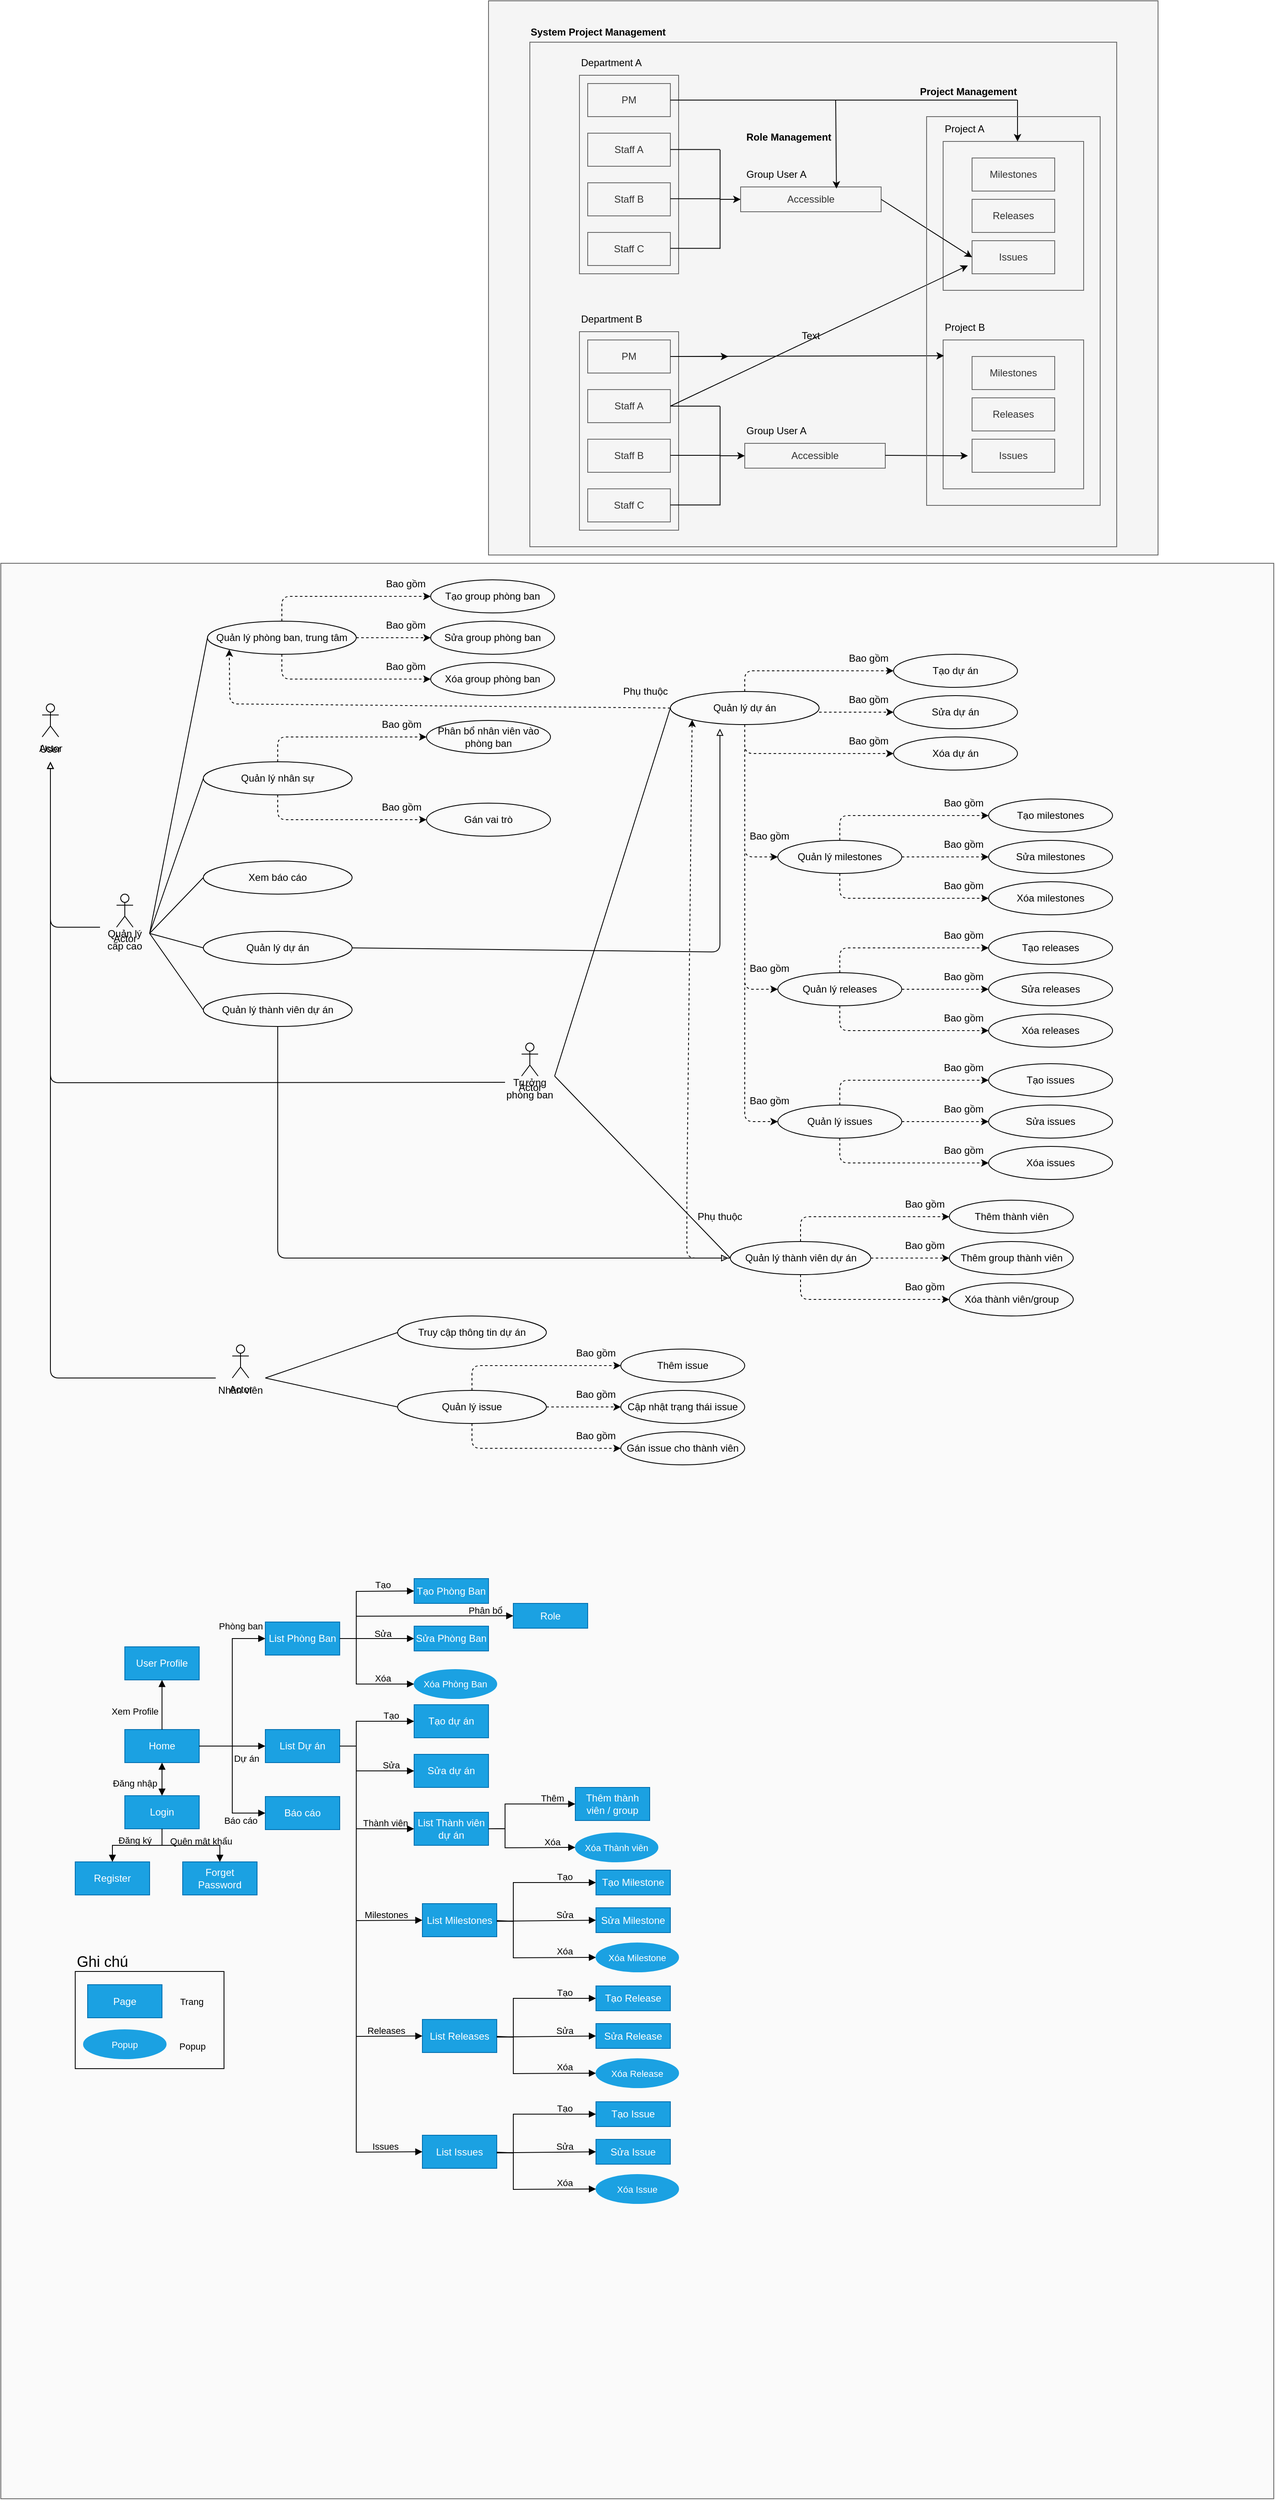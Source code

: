 <mxfile>
    <diagram id="dwlBz-xP3TsE14Cx_-Ta" name="Page-1">
        <mxGraphModel dx="2236" dy="1887" grid="1" gridSize="10" guides="1" tooltips="1" connect="1" arrows="1" fold="1" page="1" pageScale="1" pageWidth="850" pageHeight="1100" math="0" shadow="0">
            <root>
                <mxCell id="0"/>
                <mxCell id="1" parent="0"/>
                <mxCell id="2" value="" style="rounded=0;whiteSpace=wrap;html=1;fillColor=#f5f5f5;fontColor=#333333;strokeColor=#666666;" parent="1" vertex="1">
                    <mxGeometry x="30" y="-10" width="810" height="670" as="geometry"/>
                </mxCell>
                <mxCell id="3" value="" style="rounded=0;whiteSpace=wrap;html=1;fillColor=#f5f5f5;strokeColor=#666666;fontColor=#333333;" parent="1" vertex="1">
                    <mxGeometry x="80" y="40" width="710" height="610" as="geometry"/>
                </mxCell>
                <mxCell id="4" value="" style="rounded=0;whiteSpace=wrap;html=1;strokeColor=#666666;fillColor=#f5f5f5;fontColor=#333333;" parent="1" vertex="1">
                    <mxGeometry x="140" y="80" width="120" height="240" as="geometry"/>
                </mxCell>
                <mxCell id="5" value="Staff A" style="rounded=0;whiteSpace=wrap;html=1;strokeColor=#666666;fillColor=#f5f5f5;fontColor=#333333;" parent="1" vertex="1">
                    <mxGeometry x="150" y="150" width="100" height="40" as="geometry"/>
                </mxCell>
                <mxCell id="6" value="Staff B" style="rounded=0;whiteSpace=wrap;html=1;strokeColor=#666666;fillColor=#f5f5f5;fontColor=#333333;" parent="1" vertex="1">
                    <mxGeometry x="150" y="210" width="100" height="40" as="geometry"/>
                </mxCell>
                <mxCell id="7" value="Staff C" style="rounded=0;whiteSpace=wrap;html=1;strokeColor=#666666;fillColor=#f5f5f5;fontColor=#333333;" parent="1" vertex="1">
                    <mxGeometry x="150" y="270" width="100" height="40" as="geometry"/>
                </mxCell>
                <mxCell id="8" value="PM" style="rounded=0;whiteSpace=wrap;html=1;strokeColor=#666666;fillColor=#f5f5f5;fontColor=#333333;" parent="1" vertex="1">
                    <mxGeometry x="150" y="90" width="100" height="40" as="geometry"/>
                </mxCell>
                <mxCell id="9" value="" style="rounded=0;whiteSpace=wrap;html=1;strokeColor=#666666;fillColor=#f5f5f5;fontColor=#333333;" parent="1" vertex="1">
                    <mxGeometry x="580" y="160" width="170" height="180" as="geometry"/>
                </mxCell>
                <mxCell id="11" value="Milestones" style="rounded=0;whiteSpace=wrap;html=1;strokeColor=#666666;fillColor=#f5f5f5;fontColor=#333333;" parent="1" vertex="1">
                    <mxGeometry x="615" y="180" width="100" height="40" as="geometry"/>
                </mxCell>
                <mxCell id="12" value="Text" style="text;html=1;strokeColor=none;fillColor=none;align=center;verticalAlign=middle;whiteSpace=wrap;rounded=0;" parent="1" vertex="1">
                    <mxGeometry x="390" y="380" width="60" height="30" as="geometry"/>
                </mxCell>
                <mxCell id="13" value="Department A" style="text;html=1;strokeColor=none;fillColor=none;align=left;verticalAlign=middle;whiteSpace=wrap;rounded=0;fontColor=#000000;" parent="1" vertex="1">
                    <mxGeometry x="140" y="50" width="100" height="30" as="geometry"/>
                </mxCell>
                <mxCell id="14" value="Releases" style="rounded=0;whiteSpace=wrap;html=1;strokeColor=#666666;fillColor=#f5f5f5;fontColor=#333333;" parent="1" vertex="1">
                    <mxGeometry x="615" y="230" width="100" height="40" as="geometry"/>
                </mxCell>
                <mxCell id="15" value="Issues" style="rounded=0;whiteSpace=wrap;html=1;strokeColor=#666666;fillColor=#f5f5f5;fontColor=#333333;" parent="1" vertex="1">
                    <mxGeometry x="615" y="280" width="100" height="40" as="geometry"/>
                </mxCell>
                <mxCell id="16" value="Project A" style="text;html=1;strokeColor=none;fillColor=none;align=left;verticalAlign=middle;whiteSpace=wrap;rounded=0;fontColor=#000000;" parent="1" vertex="1">
                    <mxGeometry x="580" y="130" width="100" height="30" as="geometry"/>
                </mxCell>
                <mxCell id="17" value="Project B" style="text;html=1;strokeColor=none;fillColor=none;align=left;verticalAlign=middle;whiteSpace=wrap;rounded=0;fontColor=#000000;" parent="1" vertex="1">
                    <mxGeometry x="580" y="370" width="100" height="30" as="geometry"/>
                </mxCell>
                <mxCell id="18" value="" style="rounded=0;whiteSpace=wrap;html=1;strokeColor=#666666;fillColor=#f5f5f5;fontColor=#333333;" parent="1" vertex="1">
                    <mxGeometry x="580" y="400" width="170" height="180" as="geometry"/>
                </mxCell>
                <mxCell id="19" value="Milestones" style="rounded=0;whiteSpace=wrap;html=1;strokeColor=#666666;fillColor=#f5f5f5;fontColor=#333333;" parent="1" vertex="1">
                    <mxGeometry x="615" y="420" width="100" height="40" as="geometry"/>
                </mxCell>
                <mxCell id="20" value="Releases" style="rounded=0;whiteSpace=wrap;html=1;strokeColor=#666666;fillColor=#f5f5f5;fontColor=#333333;" parent="1" vertex="1">
                    <mxGeometry x="615" y="470" width="100" height="40" as="geometry"/>
                </mxCell>
                <mxCell id="21" value="Issues" style="rounded=0;whiteSpace=wrap;html=1;strokeColor=#666666;fillColor=#f5f5f5;fontColor=#333333;" parent="1" vertex="1">
                    <mxGeometry x="615" y="520" width="100" height="40" as="geometry"/>
                </mxCell>
                <mxCell id="22" value="Department B" style="text;html=1;strokeColor=none;fillColor=none;align=left;verticalAlign=middle;whiteSpace=wrap;rounded=0;fontColor=#000000;" parent="1" vertex="1">
                    <mxGeometry x="140" y="360" width="100" height="30" as="geometry"/>
                </mxCell>
                <mxCell id="23" value="" style="rounded=0;whiteSpace=wrap;html=1;strokeColor=#666666;fillColor=#f5f5f5;fontColor=#333333;" parent="1" vertex="1">
                    <mxGeometry x="140" y="390" width="120" height="240" as="geometry"/>
                </mxCell>
                <mxCell id="24" value="PM" style="rounded=0;whiteSpace=wrap;html=1;strokeColor=#666666;fillColor=#f5f5f5;fontColor=#333333;" parent="1" vertex="1">
                    <mxGeometry x="150" y="400" width="100" height="40" as="geometry"/>
                </mxCell>
                <mxCell id="25" value="Staff A" style="rounded=0;whiteSpace=wrap;html=1;strokeColor=#666666;fillColor=#f5f5f5;fontColor=#333333;" parent="1" vertex="1">
                    <mxGeometry x="150" y="460" width="100" height="40" as="geometry"/>
                </mxCell>
                <mxCell id="26" value="Staff B" style="rounded=0;whiteSpace=wrap;html=1;strokeColor=#666666;fillColor=#f5f5f5;fontColor=#333333;" parent="1" vertex="1">
                    <mxGeometry x="150" y="520" width="100" height="40" as="geometry"/>
                </mxCell>
                <mxCell id="27" value="Staff C" style="rounded=0;whiteSpace=wrap;html=1;strokeColor=#666666;fillColor=#f5f5f5;fontColor=#333333;" parent="1" vertex="1">
                    <mxGeometry x="150" y="580" width="100" height="40" as="geometry"/>
                </mxCell>
                <mxCell id="28" value="" style="endArrow=none;html=1;fontColor=#000000;strokeColor=#000000;exitX=1;exitY=0.5;exitDx=0;exitDy=0;" parent="1" source="8" edge="1">
                    <mxGeometry width="50" height="50" relative="1" as="geometry">
                        <mxPoint x="400" y="420" as="sourcePoint"/>
                        <mxPoint x="670" y="110" as="targetPoint"/>
                    </mxGeometry>
                </mxCell>
                <mxCell id="29" value="" style="endArrow=classic;html=1;strokeColor=#000000;fontColor=#000000;" parent="1" edge="1">
                    <mxGeometry width="50" height="50" relative="1" as="geometry">
                        <mxPoint x="670" y="110" as="sourcePoint"/>
                        <mxPoint x="670" y="160" as="targetPoint"/>
                    </mxGeometry>
                </mxCell>
                <mxCell id="31" value="Accessible" style="rounded=0;whiteSpace=wrap;html=1;strokeColor=#666666;fillColor=#f5f5f5;fontColor=#333333;" parent="1" vertex="1">
                    <mxGeometry x="335" y="215" width="170" height="30" as="geometry"/>
                </mxCell>
                <mxCell id="32" value="Group User A" style="text;html=1;strokeColor=none;fillColor=none;align=left;verticalAlign=middle;whiteSpace=wrap;rounded=0;fontColor=#000000;" parent="1" vertex="1">
                    <mxGeometry x="340" y="185" width="100" height="30" as="geometry"/>
                </mxCell>
                <mxCell id="34" value="" style="endArrow=classic;html=1;strokeColor=#000000;fontColor=#000000;entryX=0;entryY=0.5;entryDx=0;entryDy=0;exitX=1;exitY=0.5;exitDx=0;exitDy=0;" parent="1" source="31" target="15" edge="1">
                    <mxGeometry width="50" height="50" relative="1" as="geometry">
                        <mxPoint x="430" y="300" as="sourcePoint"/>
                        <mxPoint x="450" y="370" as="targetPoint"/>
                    </mxGeometry>
                </mxCell>
                <mxCell id="41" value="" style="endArrow=classic;html=1;strokeColor=#000000;fontColor=#000000;entryX=0;entryY=0.5;entryDx=0;entryDy=0;" parent="1" target="31" edge="1">
                    <mxGeometry width="50" height="50" relative="1" as="geometry">
                        <mxPoint x="310" y="230" as="sourcePoint"/>
                        <mxPoint x="450" y="370" as="targetPoint"/>
                    </mxGeometry>
                </mxCell>
                <mxCell id="42" value="" style="endArrow=classic;html=1;strokeColor=#000000;fontColor=#000000;exitX=1;exitY=0.5;exitDx=0;exitDy=0;entryX=0.006;entryY=0.106;entryDx=0;entryDy=0;entryPerimeter=0;" parent="1" source="24" target="18" edge="1">
                    <mxGeometry width="50" height="50" relative="1" as="geometry">
                        <mxPoint x="400" y="420" as="sourcePoint"/>
                        <mxPoint x="450" y="370" as="targetPoint"/>
                    </mxGeometry>
                </mxCell>
                <mxCell id="43" value="Accessible" style="rounded=0;whiteSpace=wrap;html=1;strokeColor=#666666;fillColor=#f5f5f5;fontColor=#333333;" parent="1" vertex="1">
                    <mxGeometry x="340" y="525" width="170" height="30" as="geometry"/>
                </mxCell>
                <mxCell id="44" value="Group User A" style="text;html=1;strokeColor=none;fillColor=none;align=left;verticalAlign=middle;whiteSpace=wrap;rounded=0;fontColor=#000000;" parent="1" vertex="1">
                    <mxGeometry x="340" y="495" width="100" height="30" as="geometry"/>
                </mxCell>
                <mxCell id="45" value="" style="endArrow=none;html=1;strokeColor=#000000;fontColor=#000000;exitX=1;exitY=0.5;exitDx=0;exitDy=0;" parent="1" edge="1">
                    <mxGeometry width="50" height="50" relative="1" as="geometry">
                        <mxPoint x="250" y="539.5" as="sourcePoint"/>
                        <mxPoint x="310" y="539.5" as="targetPoint"/>
                    </mxGeometry>
                </mxCell>
                <mxCell id="47" value="" style="endArrow=none;html=1;strokeColor=#000000;fontColor=#000000;exitX=1;exitY=0.5;exitDx=0;exitDy=0;" parent="1" edge="1">
                    <mxGeometry width="50" height="50" relative="1" as="geometry">
                        <mxPoint x="250" y="480" as="sourcePoint"/>
                        <mxPoint x="310" y="480" as="targetPoint"/>
                    </mxGeometry>
                </mxCell>
                <mxCell id="48" value="" style="endArrow=none;html=1;strokeColor=#000000;fontColor=#000000;entryX=0.042;entryY=0.164;entryDx=0;entryDy=0;entryPerimeter=0;exitX=0.042;exitY=0.382;exitDx=0;exitDy=0;exitPerimeter=0;" parent="1" edge="1">
                    <mxGeometry width="50" height="50" relative="1" as="geometry">
                        <mxPoint x="310.16" y="600.1" as="sourcePoint"/>
                        <mxPoint x="310.16" y="480.2" as="targetPoint"/>
                    </mxGeometry>
                </mxCell>
                <mxCell id="49" value="" style="endArrow=none;html=1;strokeColor=#000000;fontColor=#000000;exitX=1;exitY=0.5;exitDx=0;exitDy=0;" parent="1" edge="1">
                    <mxGeometry width="50" height="50" relative="1" as="geometry">
                        <mxPoint x="250" y="599.5" as="sourcePoint"/>
                        <mxPoint x="310" y="599.5" as="targetPoint"/>
                    </mxGeometry>
                </mxCell>
                <mxCell id="51" value="" style="endArrow=classic;html=1;strokeColor=#000000;fontColor=#000000;entryX=0;entryY=0.5;entryDx=0;entryDy=0;" parent="1" target="43" edge="1">
                    <mxGeometry width="50" height="50" relative="1" as="geometry">
                        <mxPoint x="310" y="540" as="sourcePoint"/>
                        <mxPoint x="350" y="240" as="targetPoint"/>
                    </mxGeometry>
                </mxCell>
                <mxCell id="52" value="" style="endArrow=classic;html=1;strokeColor=#000000;fontColor=#000000;exitX=0.271;exitY=0.4;exitDx=0;exitDy=0;exitPerimeter=0;" parent="1" edge="1">
                    <mxGeometry width="50" height="50" relative="1" as="geometry">
                        <mxPoint x="510.0" y="539.5" as="sourcePoint"/>
                        <mxPoint x="610" y="540" as="targetPoint"/>
                    </mxGeometry>
                </mxCell>
                <mxCell id="53" value="&lt;b&gt;System Project Management&lt;/b&gt;" style="text;html=1;strokeColor=none;fillColor=none;align=left;verticalAlign=middle;whiteSpace=wrap;rounded=0;fontColor=#000000;" parent="1" vertex="1">
                    <mxGeometry x="79" y="13" width="170" height="30" as="geometry"/>
                </mxCell>
                <mxCell id="55" value="" style="endArrow=classic;html=1;strokeColor=#000000;fontColor=#000000;exitX=1;exitY=0.5;exitDx=0;exitDy=0;" parent="1" edge="1" source="25">
                    <mxGeometry width="50" height="50" relative="1" as="geometry">
                        <mxPoint x="360" y="480" as="sourcePoint"/>
                        <mxPoint x="610" y="310" as="targetPoint"/>
                    </mxGeometry>
                </mxCell>
                <mxCell id="57" value="&lt;b&gt;Role Management&lt;/b&gt;" style="text;html=1;strokeColor=none;fillColor=none;align=left;verticalAlign=middle;whiteSpace=wrap;rounded=0;fontColor=#000000;" parent="1" vertex="1">
                    <mxGeometry x="340" y="140" width="120" height="30" as="geometry"/>
                </mxCell>
                <mxCell id="58" value="" style="rounded=0;whiteSpace=wrap;html=1;strokeColor=#666666;fontColor=#333333;fillColor=none;" parent="1" vertex="1">
                    <mxGeometry x="560" y="130" width="210" height="470" as="geometry"/>
                </mxCell>
                <mxCell id="59" value="&lt;b&gt;Project Management&lt;/b&gt;" style="text;html=1;strokeColor=none;fillColor=none;align=left;verticalAlign=middle;whiteSpace=wrap;rounded=0;fontColor=#000000;" parent="1" vertex="1">
                    <mxGeometry x="550" y="85" width="130" height="30" as="geometry"/>
                </mxCell>
                <mxCell id="60" value="" style="endArrow=classic;html=1;strokeColor=#000000;fontColor=#000000;entryX=0.682;entryY=0.067;entryDx=0;entryDy=0;entryPerimeter=0;" parent="1" edge="1" target="31">
                    <mxGeometry width="50" height="50" relative="1" as="geometry">
                        <mxPoint x="450" y="110" as="sourcePoint"/>
                        <mxPoint x="450" y="150" as="targetPoint"/>
                    </mxGeometry>
                </mxCell>
                <mxCell id="61" value="" style="endArrow=classic;html=1;strokeColor=#000000;fontColor=#000000;exitX=1;exitY=0.5;exitDx=0;exitDy=0;" parent="1" source="24" edge="1">
                    <mxGeometry width="50" height="50" relative="1" as="geometry">
                        <mxPoint x="400" y="400" as="sourcePoint"/>
                        <mxPoint x="320" y="420" as="targetPoint"/>
                    </mxGeometry>
                </mxCell>
                <mxCell id="62" value="" style="rounded=0;whiteSpace=wrap;html=1;fillColor=#FAFAFA;fontColor=#333333;strokeColor=#666666;gradientColor=none;" parent="1" vertex="1">
                    <mxGeometry x="-560" y="670" width="1540" height="2340" as="geometry"/>
                </mxCell>
                <mxCell id="63" value="Actor" style="shape=umlActor;verticalLabelPosition=bottom;verticalAlign=top;html=1;outlineConnect=0;strokeColor=#000000;" parent="1" vertex="1">
                    <mxGeometry x="-420" y="1070" width="20" height="40" as="geometry"/>
                </mxCell>
                <mxCell id="64" value="Quản lý cấp cao" style="text;html=1;align=center;verticalAlign=middle;whiteSpace=wrap;rounded=0;fontColor=#000000;" parent="1" vertex="1">
                    <mxGeometry x="-440" y="1110" width="60" height="30" as="geometry"/>
                </mxCell>
                <mxCell id="65" value="Quản lý phòng ban, trung tâm" style="ellipse;whiteSpace=wrap;html=1;strokeColor=#000000;fontColor=#030303;fillColor=#FAFAFA;" parent="1" vertex="1">
                    <mxGeometry x="-310" y="740" width="180" height="40" as="geometry"/>
                </mxCell>
                <mxCell id="66" value="" style="endArrow=none;html=1;fontColor=#030303;strokeColor=#000000;entryX=0;entryY=0.5;entryDx=0;entryDy=0;exitX=1;exitY=0.25;exitDx=0;exitDy=0;" parent="1" source="64" target="65" edge="1">
                    <mxGeometry width="50" height="50" relative="1" as="geometry">
                        <mxPoint x="-360" y="760" as="sourcePoint"/>
                        <mxPoint x="-270" y="760" as="targetPoint"/>
                    </mxGeometry>
                </mxCell>
                <mxCell id="86" value="" style="endArrow=none;html=1;fontColor=#030303;strokeColor=#000000;entryX=0;entryY=0.5;entryDx=0;entryDy=0;exitX=1;exitY=0;exitDx=0;exitDy=0;" parent="1" source="88" target="276" edge="1">
                    <mxGeometry width="50" height="50" relative="1" as="geometry">
                        <mxPoint x="110.19" y="1280.3" as="sourcePoint"/>
                        <mxPoint x="190" y="1210" as="targetPoint"/>
                    </mxGeometry>
                </mxCell>
                <mxCell id="87" value="Actor" style="shape=umlActor;verticalLabelPosition=bottom;verticalAlign=top;html=1;outlineConnect=0;strokeColor=#000000;" parent="1" vertex="1">
                    <mxGeometry x="70" y="1250" width="20" height="40" as="geometry"/>
                </mxCell>
                <mxCell id="88" value="Trưởng phòng ban" style="text;html=1;align=center;verticalAlign=middle;whiteSpace=wrap;rounded=0;fontColor=#000000;" parent="1" vertex="1">
                    <mxGeometry x="50" y="1290" width="60" height="30" as="geometry"/>
                </mxCell>
                <mxCell id="96" value="" style="endArrow=none;html=1;fontColor=#030303;strokeColor=#000000;entryX=0;entryY=0.5;entryDx=0;entryDy=0;exitX=1;exitY=0.25;exitDx=0;exitDy=0;" parent="1" source="64" target="245" edge="1">
                    <mxGeometry width="50" height="50" relative="1" as="geometry">
                        <mxPoint x="-369.81" y="1460.3" as="sourcePoint"/>
                        <mxPoint x="-250.0" y="1460" as="targetPoint"/>
                    </mxGeometry>
                </mxCell>
                <mxCell id="99" value="Truy cập thông tin dự án" style="ellipse;whiteSpace=wrap;html=1;strokeColor=#000000;fontColor=#030303;fillColor=#FAFAFA;" parent="1" vertex="1">
                    <mxGeometry x="-80" y="1580" width="180" height="40" as="geometry"/>
                </mxCell>
                <mxCell id="101" value="Actor" style="shape=umlActor;verticalLabelPosition=bottom;verticalAlign=top;html=1;outlineConnect=0;strokeColor=#000000;" parent="1" vertex="1">
                    <mxGeometry x="-510" y="840" width="20" height="40" as="geometry"/>
                </mxCell>
                <mxCell id="102" value="User" style="text;html=1;align=center;verticalAlign=middle;whiteSpace=wrap;rounded=0;fontColor=#000000;" parent="1" vertex="1">
                    <mxGeometry x="-530" y="880" width="60" height="30" as="geometry"/>
                </mxCell>
                <mxCell id="103" value="Quản lý issue" style="ellipse;whiteSpace=wrap;html=1;strokeColor=#000000;fontColor=#030303;fillColor=#FAFAFA;" parent="1" vertex="1">
                    <mxGeometry x="-80" y="1670" width="180" height="40" as="geometry"/>
                </mxCell>
                <mxCell id="104" value="" style="endArrow=none;html=1;fontColor=#030303;strokeColor=#000000;entryX=0;entryY=0.5;entryDx=0;entryDy=0;exitX=1;exitY=0;exitDx=0;exitDy=0;" parent="1" source="106" target="103" edge="1">
                    <mxGeometry width="50" height="50" relative="1" as="geometry">
                        <mxPoint x="-369.81" y="1690.3" as="sourcePoint"/>
                        <mxPoint x="-30" y="1970" as="targetPoint"/>
                    </mxGeometry>
                </mxCell>
                <mxCell id="105" value="Actor" style="shape=umlActor;verticalLabelPosition=bottom;verticalAlign=top;html=1;outlineConnect=0;strokeColor=#000000;" parent="1" vertex="1">
                    <mxGeometry x="-280" y="1615" width="20" height="40" as="geometry"/>
                </mxCell>
                <mxCell id="106" value="Nhân viên" style="text;html=1;align=center;verticalAlign=middle;whiteSpace=wrap;rounded=0;fontColor=#000000;" parent="1" vertex="1">
                    <mxGeometry x="-300" y="1655" width="60" height="30" as="geometry"/>
                </mxCell>
                <mxCell id="148" value="Quản lý nhân sự" style="ellipse;whiteSpace=wrap;html=1;strokeColor=#000000;fontColor=#030303;fillColor=#FAFAFA;" parent="1" vertex="1">
                    <mxGeometry x="-315" y="910" width="180" height="40" as="geometry"/>
                </mxCell>
                <mxCell id="149" value="" style="endArrow=none;html=1;fontColor=#030303;strokeColor=#000000;entryX=0;entryY=0.5;entryDx=0;entryDy=0;exitX=1;exitY=0.25;exitDx=0;exitDy=0;" parent="1" source="64" target="148" edge="1">
                    <mxGeometry width="50" height="50" relative="1" as="geometry">
                        <mxPoint x="-365" y="930" as="sourcePoint"/>
                        <mxPoint x="-275" y="930" as="targetPoint"/>
                    </mxGeometry>
                </mxCell>
                <mxCell id="150" value="Xem báo cáo" style="ellipse;whiteSpace=wrap;html=1;strokeColor=#000000;fontColor=#030303;fillColor=#FAFAFA;" parent="1" vertex="1">
                    <mxGeometry x="-315" y="1030" width="180" height="40" as="geometry"/>
                </mxCell>
                <mxCell id="151" value="" style="endArrow=none;html=1;fontColor=#030303;strokeColor=#000000;entryX=0;entryY=0.5;entryDx=0;entryDy=0;exitX=1;exitY=0.25;exitDx=0;exitDy=0;" parent="1" source="64" target="150" edge="1">
                    <mxGeometry width="50" height="50" relative="1" as="geometry">
                        <mxPoint x="-380" y="980.0" as="sourcePoint"/>
                        <mxPoint x="-325.72" y="1050.1" as="targetPoint"/>
                    </mxGeometry>
                </mxCell>
                <mxCell id="248" value="" style="group" parent="1" vertex="1" connectable="0">
                    <mxGeometry x="250" y="770" width="535" height="645" as="geometry"/>
                </mxCell>
                <mxCell id="249" value="Sửa milestones" style="ellipse;whiteSpace=wrap;html=1;strokeColor=#000000;fontColor=#030303;fillColor=#FAFAFA;" parent="248" vertex="1">
                    <mxGeometry x="385" y="235" width="150" height="40" as="geometry"/>
                </mxCell>
                <mxCell id="250" value="Xóa milestones" style="ellipse;whiteSpace=wrap;html=1;strokeColor=#000000;fontColor=#030303;fillColor=#FAFAFA;" parent="248" vertex="1">
                    <mxGeometry x="385" y="285" width="150" height="40" as="geometry"/>
                </mxCell>
                <mxCell id="251" value="Bao gồm" style="text;html=1;align=center;verticalAlign=middle;whiteSpace=wrap;rounded=0;fontColor=#000000;" parent="248" vertex="1">
                    <mxGeometry x="325" y="335" width="60" height="30" as="geometry"/>
                </mxCell>
                <mxCell id="252" value="Tạo releases" style="ellipse;whiteSpace=wrap;html=1;strokeColor=#000000;fontColor=#030303;fillColor=#FAFAFA;" parent="248" vertex="1">
                    <mxGeometry x="385" y="345" width="150" height="40" as="geometry"/>
                </mxCell>
                <mxCell id="253" value="Bao gồm" style="text;html=1;align=center;verticalAlign=middle;whiteSpace=wrap;rounded=0;fontColor=#000000;" parent="248" vertex="1">
                    <mxGeometry x="325" y="385" width="60" height="30" as="geometry"/>
                </mxCell>
                <mxCell id="254" value="Sửa releases" style="ellipse;whiteSpace=wrap;html=1;strokeColor=#000000;fontColor=#030303;fillColor=#FAFAFA;" parent="248" vertex="1">
                    <mxGeometry x="385" y="395" width="150" height="40" as="geometry"/>
                </mxCell>
                <mxCell id="255" value="Bao gồm" style="text;html=1;align=center;verticalAlign=middle;whiteSpace=wrap;rounded=0;fontColor=#000000;" parent="248" vertex="1">
                    <mxGeometry x="325" y="435" width="60" height="30" as="geometry"/>
                </mxCell>
                <mxCell id="256" value="Xóa releases" style="ellipse;whiteSpace=wrap;html=1;strokeColor=#000000;fontColor=#030303;fillColor=#FAFAFA;" parent="248" vertex="1">
                    <mxGeometry x="385" y="445" width="150" height="40" as="geometry"/>
                </mxCell>
                <mxCell id="257" value="Quản lý releases" style="ellipse;whiteSpace=wrap;html=1;strokeColor=#000000;fontColor=#030303;fillColor=#FAFAFA;" parent="248" vertex="1">
                    <mxGeometry x="130" y="395" width="150" height="40" as="geometry"/>
                </mxCell>
                <mxCell id="258" value="" style="endArrow=classic;html=1;exitX=0.5;exitY=0;exitDx=0;exitDy=0;strokeColor=#000000;entryX=0;entryY=0.5;entryDx=0;entryDy=0;dashed=1;" parent="248" source="257" target="252" edge="1">
                    <mxGeometry width="50" height="50" relative="1" as="geometry">
                        <mxPoint x="205" y="390" as="sourcePoint"/>
                        <mxPoint x="375" y="325" as="targetPoint"/>
                        <Array as="points">
                            <mxPoint x="205" y="365"/>
                            <mxPoint x="355" y="365"/>
                        </Array>
                    </mxGeometry>
                </mxCell>
                <mxCell id="259" value="" style="endArrow=classic;html=1;dashed=1;strokeColor=#000000;exitX=1;exitY=0.5;exitDx=0;exitDy=0;entryX=0;entryY=0.5;entryDx=0;entryDy=0;" parent="248" source="257" target="254" edge="1">
                    <mxGeometry width="50" height="50" relative="1" as="geometry">
                        <mxPoint x="295" y="415" as="sourcePoint"/>
                        <mxPoint x="375" y="325" as="targetPoint"/>
                    </mxGeometry>
                </mxCell>
                <mxCell id="260" value="" style="endArrow=classic;html=1;exitX=0.5;exitY=1;exitDx=0;exitDy=0;strokeColor=#000000;dashed=1;entryX=0;entryY=0.5;entryDx=0;entryDy=0;" parent="248" source="257" target="256" edge="1">
                    <mxGeometry width="50" height="50" relative="1" as="geometry">
                        <mxPoint x="205" y="430" as="sourcePoint"/>
                        <mxPoint x="675" y="465" as="targetPoint"/>
                        <Array as="points">
                            <mxPoint x="205" y="465"/>
                            <mxPoint x="365" y="465"/>
                        </Array>
                    </mxGeometry>
                </mxCell>
                <mxCell id="261" value="Bao gồm" style="text;html=1;align=center;verticalAlign=middle;whiteSpace=wrap;rounded=0;fontColor=#000000;" parent="248" vertex="1">
                    <mxGeometry x="325" y="495" width="60" height="30" as="geometry"/>
                </mxCell>
                <mxCell id="262" value="Tạo issues" style="ellipse;whiteSpace=wrap;html=1;strokeColor=#000000;fontColor=#030303;fillColor=#FAFAFA;" parent="248" vertex="1">
                    <mxGeometry x="385" y="505" width="150" height="40" as="geometry"/>
                </mxCell>
                <mxCell id="263" value="Bao gồm" style="text;html=1;align=center;verticalAlign=middle;whiteSpace=wrap;rounded=0;fontColor=#000000;" parent="248" vertex="1">
                    <mxGeometry x="325" y="545" width="60" height="30" as="geometry"/>
                </mxCell>
                <mxCell id="264" value="Sửa issues" style="ellipse;whiteSpace=wrap;html=1;strokeColor=#000000;fontColor=#030303;fillColor=#FAFAFA;" parent="248" vertex="1">
                    <mxGeometry x="385" y="555" width="150" height="40" as="geometry"/>
                </mxCell>
                <mxCell id="265" value="Bao gồm" style="text;html=1;align=center;verticalAlign=middle;whiteSpace=wrap;rounded=0;fontColor=#000000;" parent="248" vertex="1">
                    <mxGeometry x="325" y="595" width="60" height="30" as="geometry"/>
                </mxCell>
                <mxCell id="266" value="Xóa issues" style="ellipse;whiteSpace=wrap;html=1;strokeColor=#000000;fontColor=#030303;fillColor=#FAFAFA;" parent="248" vertex="1">
                    <mxGeometry x="385" y="605" width="150" height="40" as="geometry"/>
                </mxCell>
                <mxCell id="267" value="Quản lý issues" style="ellipse;whiteSpace=wrap;html=1;strokeColor=#000000;fontColor=#030303;fillColor=#FAFAFA;" parent="248" vertex="1">
                    <mxGeometry x="130" y="555" width="150" height="40" as="geometry"/>
                </mxCell>
                <mxCell id="268" value="" style="endArrow=classic;html=1;exitX=0.5;exitY=0;exitDx=0;exitDy=0;strokeColor=#000000;entryX=0;entryY=0.5;entryDx=0;entryDy=0;dashed=1;" parent="248" source="267" target="262" edge="1">
                    <mxGeometry width="50" height="50" relative="1" as="geometry">
                        <mxPoint x="205" y="550" as="sourcePoint"/>
                        <mxPoint x="375" y="485" as="targetPoint"/>
                        <Array as="points">
                            <mxPoint x="205" y="525"/>
                            <mxPoint x="355" y="525"/>
                        </Array>
                    </mxGeometry>
                </mxCell>
                <mxCell id="269" value="" style="endArrow=classic;html=1;dashed=1;strokeColor=#000000;exitX=1;exitY=0.5;exitDx=0;exitDy=0;entryX=0;entryY=0.5;entryDx=0;entryDy=0;" parent="248" source="267" target="264" edge="1">
                    <mxGeometry width="50" height="50" relative="1" as="geometry">
                        <mxPoint x="295" y="575" as="sourcePoint"/>
                        <mxPoint x="375" y="485" as="targetPoint"/>
                    </mxGeometry>
                </mxCell>
                <mxCell id="270" value="" style="endArrow=classic;html=1;exitX=0.5;exitY=1;exitDx=0;exitDy=0;strokeColor=#000000;dashed=1;entryX=0;entryY=0.5;entryDx=0;entryDy=0;" parent="248" source="267" target="266" edge="1">
                    <mxGeometry width="50" height="50" relative="1" as="geometry">
                        <mxPoint x="205" y="590" as="sourcePoint"/>
                        <mxPoint x="675" y="625" as="targetPoint"/>
                        <Array as="points">
                            <mxPoint x="205" y="625"/>
                            <mxPoint x="365" y="625"/>
                        </Array>
                    </mxGeometry>
                </mxCell>
                <mxCell id="271" value="Bao gồm" style="text;html=1;align=center;verticalAlign=middle;whiteSpace=wrap;rounded=0;fontColor=#000000;" parent="248" vertex="1">
                    <mxGeometry x="90" y="375" width="60" height="30" as="geometry"/>
                </mxCell>
                <mxCell id="272" value="Bao gồm" style="text;html=1;align=center;verticalAlign=middle;whiteSpace=wrap;rounded=0;fontColor=#000000;" parent="248" vertex="1">
                    <mxGeometry x="90" y="535" width="60" height="30" as="geometry"/>
                </mxCell>
                <mxCell id="273" value="" style="endArrow=classic;html=1;exitX=0.5;exitY=1;exitDx=0;exitDy=0;strokeColor=#000000;dashed=1;entryX=0;entryY=0.5;entryDx=0;entryDy=0;" parent="248" source="276" edge="1">
                    <mxGeometry width="50" height="50" relative="1" as="geometry">
                        <mxPoint x="100" y="105" as="sourcePoint"/>
                        <mxPoint x="130" y="575" as="targetPoint"/>
                        <Array as="points">
                            <mxPoint x="90" y="575"/>
                        </Array>
                    </mxGeometry>
                </mxCell>
                <mxCell id="274" value="" style="endArrow=classic;html=1;exitX=0.5;exitY=1;exitDx=0;exitDy=0;strokeColor=#000000;dashed=1;entryX=0;entryY=0.5;entryDx=0;entryDy=0;" parent="248" source="276" edge="1">
                    <mxGeometry width="50" height="50" relative="1" as="geometry">
                        <mxPoint x="100" y="105" as="sourcePoint"/>
                        <mxPoint x="130" y="415" as="targetPoint"/>
                        <Array as="points">
                            <mxPoint x="90" y="415"/>
                        </Array>
                    </mxGeometry>
                </mxCell>
                <mxCell id="275" value="Bao gồm" style="text;html=1;align=center;verticalAlign=middle;whiteSpace=wrap;rounded=0;fontColor=#000000;" parent="248" vertex="1">
                    <mxGeometry x="90" y="215" width="60" height="30" as="geometry"/>
                </mxCell>
                <mxCell id="276" value="Quản lý dự án" style="ellipse;whiteSpace=wrap;html=1;strokeColor=#000000;fontColor=#030303;fillColor=#FAFAFA;" parent="248" vertex="1">
                    <mxGeometry y="55" width="180" height="40" as="geometry"/>
                </mxCell>
                <mxCell id="277" value="" style="endArrow=classic;html=1;exitX=0.5;exitY=1;exitDx=0;exitDy=0;strokeColor=#000000;dashed=1;entryX=0;entryY=0.5;entryDx=0;entryDy=0;" parent="248" source="276" target="283" edge="1">
                    <mxGeometry width="50" height="50" relative="1" as="geometry">
                        <mxPoint x="90" y="100" as="sourcePoint"/>
                        <mxPoint x="560" y="130" as="targetPoint"/>
                        <Array as="points">
                            <mxPoint x="90" y="130"/>
                            <mxPoint x="250" y="130"/>
                        </Array>
                    </mxGeometry>
                </mxCell>
                <mxCell id="278" value="" style="endArrow=classic;html=1;exitX=0.5;exitY=0;exitDx=0;exitDy=0;strokeColor=#000000;entryX=0;entryY=0.5;entryDx=0;entryDy=0;dashed=1;" parent="248" source="276" target="285" edge="1">
                    <mxGeometry width="50" height="50" relative="1" as="geometry">
                        <mxPoint x="90" y="60" as="sourcePoint"/>
                        <mxPoint x="260" y="-10" as="targetPoint"/>
                        <Array as="points">
                            <mxPoint x="90" y="30"/>
                            <mxPoint x="240" y="30"/>
                        </Array>
                    </mxGeometry>
                </mxCell>
                <mxCell id="279" value="" style="endArrow=classic;html=1;dashed=1;strokeColor=#000000;exitX=1;exitY=0.5;exitDx=0;exitDy=0;entryX=0;entryY=0.5;entryDx=0;entryDy=0;" parent="248" target="284" edge="1">
                    <mxGeometry width="50" height="50" relative="1" as="geometry">
                        <mxPoint x="180" y="80" as="sourcePoint"/>
                        <mxPoint x="260" y="-10" as="targetPoint"/>
                    </mxGeometry>
                </mxCell>
                <mxCell id="280" value="Bao gồm" style="text;html=1;align=center;verticalAlign=middle;whiteSpace=wrap;rounded=0;fontColor=#000000;" parent="248" vertex="1">
                    <mxGeometry x="210" y="50" width="60" height="30" as="geometry"/>
                </mxCell>
                <mxCell id="281" value="Bao gồm" style="text;html=1;align=center;verticalAlign=middle;whiteSpace=wrap;rounded=0;fontColor=#000000;" parent="248" vertex="1">
                    <mxGeometry x="210" width="60" height="30" as="geometry"/>
                </mxCell>
                <mxCell id="282" value="Bao gồm" style="text;html=1;align=center;verticalAlign=middle;whiteSpace=wrap;rounded=0;fontColor=#000000;" parent="248" vertex="1">
                    <mxGeometry x="210" y="100" width="60" height="30" as="geometry"/>
                </mxCell>
                <mxCell id="283" value="Xóa dự án" style="ellipse;whiteSpace=wrap;html=1;strokeColor=#000000;fontColor=#030303;fillColor=#FAFAFA;" parent="248" vertex="1">
                    <mxGeometry x="270" y="110" width="150" height="40" as="geometry"/>
                </mxCell>
                <mxCell id="284" value="Sửa dự án" style="ellipse;whiteSpace=wrap;html=1;strokeColor=#000000;fontColor=#030303;fillColor=#FAFAFA;" parent="248" vertex="1">
                    <mxGeometry x="270" y="60" width="150" height="40" as="geometry"/>
                </mxCell>
                <mxCell id="285" value="Tạo dự án" style="ellipse;whiteSpace=wrap;html=1;strokeColor=#000000;fontColor=#030303;fillColor=#FAFAFA;" parent="248" vertex="1">
                    <mxGeometry x="270" y="10" width="150" height="40" as="geometry"/>
                </mxCell>
                <mxCell id="286" value="" style="endArrow=classic;html=1;dashed=1;strokeColor=#000000;exitX=1;exitY=0.5;exitDx=0;exitDy=0;entryX=0;entryY=0.5;entryDx=0;entryDy=0;" parent="248" source="287" edge="1">
                    <mxGeometry width="50" height="50" relative="1" as="geometry">
                        <mxPoint x="295" y="255" as="sourcePoint"/>
                        <mxPoint x="385" y="255" as="targetPoint"/>
                    </mxGeometry>
                </mxCell>
                <mxCell id="287" value="Quản lý milestones" style="ellipse;whiteSpace=wrap;html=1;strokeColor=#000000;fontColor=#030303;fillColor=#FAFAFA;" parent="248" vertex="1">
                    <mxGeometry x="130" y="235" width="150" height="40" as="geometry"/>
                </mxCell>
                <mxCell id="288" value="" style="endArrow=classic;html=1;exitX=0.5;exitY=1;exitDx=0;exitDy=0;strokeColor=#000000;dashed=1;entryX=0;entryY=0.5;entryDx=0;entryDy=0;" parent="248" source="276" target="287" edge="1">
                    <mxGeometry width="50" height="50" relative="1" as="geometry">
                        <mxPoint x="100" y="105" as="sourcePoint"/>
                        <mxPoint x="280" y="140" as="targetPoint"/>
                        <Array as="points">
                            <mxPoint x="90" y="255"/>
                        </Array>
                    </mxGeometry>
                </mxCell>
                <mxCell id="289" value="" style="endArrow=classic;html=1;exitX=0.5;exitY=1;exitDx=0;exitDy=0;strokeColor=#000000;dashed=1;entryX=0;entryY=0.5;entryDx=0;entryDy=0;" parent="248" source="287" edge="1">
                    <mxGeometry width="50" height="50" relative="1" as="geometry">
                        <mxPoint x="205" y="270" as="sourcePoint"/>
                        <mxPoint x="385" y="305" as="targetPoint"/>
                        <Array as="points">
                            <mxPoint x="205" y="305"/>
                            <mxPoint x="365" y="305"/>
                        </Array>
                    </mxGeometry>
                </mxCell>
                <mxCell id="290" value="Bao gồm" style="text;html=1;align=center;verticalAlign=middle;whiteSpace=wrap;rounded=0;fontColor=#000000;" parent="248" vertex="1">
                    <mxGeometry x="325" y="275" width="60" height="30" as="geometry"/>
                </mxCell>
                <mxCell id="291" value="Bao gồm" style="text;html=1;align=center;verticalAlign=middle;whiteSpace=wrap;rounded=0;fontColor=#000000;" parent="248" vertex="1">
                    <mxGeometry x="325" y="225" width="60" height="30" as="geometry"/>
                </mxCell>
                <mxCell id="292" value="Bao gồm" style="text;html=1;align=center;verticalAlign=middle;whiteSpace=wrap;rounded=0;fontColor=#000000;" parent="248" vertex="1">
                    <mxGeometry x="325" y="175" width="60" height="30" as="geometry"/>
                </mxCell>
                <mxCell id="293" value="Tạo milestones" style="ellipse;whiteSpace=wrap;html=1;strokeColor=#000000;fontColor=#030303;fillColor=#FAFAFA;" parent="248" vertex="1">
                    <mxGeometry x="385" y="185" width="150" height="40" as="geometry"/>
                </mxCell>
                <mxCell id="294" value="" style="endArrow=classic;html=1;exitX=0.5;exitY=0;exitDx=0;exitDy=0;strokeColor=#000000;entryX=0;entryY=0.5;entryDx=0;entryDy=0;dashed=1;" parent="248" source="287" target="293" edge="1">
                    <mxGeometry width="50" height="50" relative="1" as="geometry">
                        <mxPoint x="205" y="230" as="sourcePoint"/>
                        <mxPoint x="375" y="165" as="targetPoint"/>
                        <Array as="points">
                            <mxPoint x="205" y="205"/>
                            <mxPoint x="355" y="205"/>
                        </Array>
                    </mxGeometry>
                </mxCell>
                <mxCell id="301" value="" style="group" parent="1" vertex="1" connectable="0">
                    <mxGeometry x="-315" y="680" width="425" height="550" as="geometry"/>
                </mxCell>
                <mxCell id="114" value="Tạo group phòng ban" style="ellipse;whiteSpace=wrap;html=1;strokeColor=#000000;fontColor=#030303;fillColor=#FAFAFA;" parent="301" vertex="1">
                    <mxGeometry x="275" y="10" width="150" height="40" as="geometry"/>
                </mxCell>
                <mxCell id="115" value="Sửa group phòng ban" style="ellipse;whiteSpace=wrap;html=1;strokeColor=#000000;fontColor=#030303;fillColor=#FAFAFA;" parent="301" vertex="1">
                    <mxGeometry x="275" y="60" width="150" height="40" as="geometry"/>
                </mxCell>
                <mxCell id="116" value="Xóa group phòng ban" style="ellipse;whiteSpace=wrap;html=1;strokeColor=#000000;fontColor=#030303;fillColor=#FAFAFA;" parent="301" vertex="1">
                    <mxGeometry x="275" y="110" width="150" height="40" as="geometry"/>
                </mxCell>
                <mxCell id="119" value="" style="endArrow=classic;html=1;exitX=0.5;exitY=0;exitDx=0;exitDy=0;strokeColor=#000000;entryX=0;entryY=0.5;entryDx=0;entryDy=0;dashed=1;" parent="301" source="65" target="114" edge="1">
                    <mxGeometry width="50" height="50" relative="1" as="geometry">
                        <mxPoint x="215" y="40" as="sourcePoint"/>
                        <mxPoint x="265" y="-10" as="targetPoint"/>
                        <Array as="points">
                            <mxPoint x="95" y="30"/>
                            <mxPoint x="245" y="30"/>
                        </Array>
                    </mxGeometry>
                </mxCell>
                <mxCell id="120" value="" style="endArrow=classic;html=1;exitX=0.5;exitY=1;exitDx=0;exitDy=0;strokeColor=#000000;dashed=1;entryX=0;entryY=0.5;entryDx=0;entryDy=0;" parent="301" source="65" target="116" edge="1">
                    <mxGeometry width="50" height="50" relative="1" as="geometry">
                        <mxPoint x="195" y="130" as="sourcePoint"/>
                        <mxPoint x="565" y="130" as="targetPoint"/>
                        <Array as="points">
                            <mxPoint x="95" y="130"/>
                            <mxPoint x="255" y="130"/>
                        </Array>
                    </mxGeometry>
                </mxCell>
                <mxCell id="121" value="" style="endArrow=classic;html=1;dashed=1;strokeColor=#000000;exitX=1;exitY=0.5;exitDx=0;exitDy=0;entryX=0;entryY=0.5;entryDx=0;entryDy=0;" parent="301" source="65" target="115" edge="1">
                    <mxGeometry width="50" height="50" relative="1" as="geometry">
                        <mxPoint x="215" y="40" as="sourcePoint"/>
                        <mxPoint x="265" y="-10" as="targetPoint"/>
                    </mxGeometry>
                </mxCell>
                <mxCell id="125" value="Bao gồm" style="text;html=1;align=center;verticalAlign=middle;whiteSpace=wrap;rounded=0;fontColor=#000000;" parent="301" vertex="1">
                    <mxGeometry x="215" width="60" height="30" as="geometry"/>
                </mxCell>
                <mxCell id="127" value="Bao gồm" style="text;html=1;align=center;verticalAlign=middle;whiteSpace=wrap;rounded=0;fontColor=#000000;" parent="301" vertex="1">
                    <mxGeometry x="215" y="50" width="60" height="30" as="geometry"/>
                </mxCell>
                <mxCell id="128" value="Bao gồm" style="text;html=1;align=center;verticalAlign=middle;whiteSpace=wrap;rounded=0;fontColor=#000000;" parent="301" vertex="1">
                    <mxGeometry x="215" y="100" width="60" height="30" as="geometry"/>
                </mxCell>
                <mxCell id="142" value="Bao gồm" style="text;html=1;align=center;verticalAlign=middle;whiteSpace=wrap;rounded=0;fontColor=#000000;" parent="301" vertex="1">
                    <mxGeometry x="210" y="170" width="60" height="30" as="geometry"/>
                </mxCell>
                <mxCell id="143" value="Phân bổ nhân viên vào phòng ban" style="ellipse;whiteSpace=wrap;html=1;strokeColor=#000000;fontColor=#030303;fillColor=#FAFAFA;" parent="301" vertex="1">
                    <mxGeometry x="270" y="180" width="150" height="40" as="geometry"/>
                </mxCell>
                <mxCell id="145" value="Gán vai trò" style="ellipse;whiteSpace=wrap;html=1;strokeColor=#000000;fontColor=#030303;fillColor=#FAFAFA;" parent="301" vertex="1">
                    <mxGeometry x="270" y="280" width="150" height="40" as="geometry"/>
                </mxCell>
                <mxCell id="146" value="" style="endArrow=classic;html=1;exitX=0.5;exitY=1;exitDx=0;exitDy=0;strokeColor=#000000;dashed=1;entryX=0;entryY=0.5;entryDx=0;entryDy=0;" parent="301" source="148" target="145" edge="1">
                    <mxGeometry width="50" height="50" relative="1" as="geometry">
                        <mxPoint x="190" y="300" as="sourcePoint"/>
                        <mxPoint x="560" y="300" as="targetPoint"/>
                        <Array as="points">
                            <mxPoint x="90" y="300"/>
                            <mxPoint x="250" y="300"/>
                        </Array>
                    </mxGeometry>
                </mxCell>
                <mxCell id="147" value="Bao gồm" style="text;html=1;align=center;verticalAlign=middle;whiteSpace=wrap;rounded=0;fontColor=#000000;" parent="301" vertex="1">
                    <mxGeometry x="210" y="270" width="60" height="30" as="geometry"/>
                </mxCell>
                <mxCell id="245" value="Quản lý dự án" style="ellipse;whiteSpace=wrap;html=1;strokeColor=#000000;fontColor=#030303;fillColor=#FAFAFA;" parent="301" vertex="1">
                    <mxGeometry y="435" width="180" height="40" as="geometry"/>
                </mxCell>
                <mxCell id="246" value="Quản lý thành viên dự án" style="ellipse;whiteSpace=wrap;html=1;strokeColor=#000000;fontColor=#030303;fillColor=#FAFAFA;" parent="301" vertex="1">
                    <mxGeometry y="510" width="180" height="40" as="geometry"/>
                </mxCell>
                <mxCell id="141" value="" style="endArrow=classic;html=1;exitX=0.5;exitY=0;exitDx=0;exitDy=0;strokeColor=#000000;entryX=0;entryY=0.5;entryDx=0;entryDy=0;dashed=1;" parent="1" source="148" target="143" edge="1">
                    <mxGeometry width="50" height="50" relative="1" as="geometry">
                        <mxPoint x="210" y="210" as="sourcePoint"/>
                        <mxPoint x="260" y="160" as="targetPoint"/>
                        <Array as="points">
                            <mxPoint x="-225" y="880"/>
                            <mxPoint x="-100" y="880"/>
                        </Array>
                    </mxGeometry>
                </mxCell>
                <mxCell id="313" value="" style="endArrow=classic;html=1;exitX=0;exitY=0.5;exitDx=0;exitDy=0;strokeColor=#000000;entryX=0;entryY=1;entryDx=0;entryDy=0;dashed=1;" parent="1" source="303" target="276" edge="1">
                    <mxGeometry width="50" height="50" relative="1" as="geometry">
                        <mxPoint x="150" y="1450" as="sourcePoint"/>
                        <mxPoint x="330.0" y="1420" as="targetPoint"/>
                        <Array as="points">
                            <mxPoint x="270" y="1510"/>
                            <mxPoint x="270" y="1430"/>
                        </Array>
                    </mxGeometry>
                </mxCell>
                <mxCell id="314" value="Phụ thuộc" style="text;html=1;align=center;verticalAlign=middle;whiteSpace=wrap;rounded=0;fontColor=#000000;" parent="1" vertex="1">
                    <mxGeometry x="280" y="1445" width="60" height="30" as="geometry"/>
                </mxCell>
                <mxCell id="315" value="" style="group" parent="1" vertex="1" connectable="0">
                    <mxGeometry x="322.5" y="1430" width="415" height="150" as="geometry"/>
                </mxCell>
                <mxCell id="303" value="Quản lý thành viên dự án" style="ellipse;whiteSpace=wrap;html=1;strokeColor=#000000;fontColor=#030303;fillColor=#FAFAFA;" parent="315" vertex="1">
                    <mxGeometry y="60" width="170" height="40" as="geometry"/>
                </mxCell>
                <mxCell id="304" value="" style="endArrow=classic;html=1;exitX=0.5;exitY=1;exitDx=0;exitDy=0;strokeColor=#000000;dashed=1;entryX=0;entryY=0.5;entryDx=0;entryDy=0;" parent="315" source="303" target="310" edge="1">
                    <mxGeometry width="50" height="50" relative="1" as="geometry">
                        <mxPoint x="85" y="100" as="sourcePoint"/>
                        <mxPoint x="305" y="-610" as="targetPoint"/>
                        <Array as="points">
                            <mxPoint x="85" y="130"/>
                            <mxPoint x="245" y="130"/>
                        </Array>
                    </mxGeometry>
                </mxCell>
                <mxCell id="305" value="" style="endArrow=classic;html=1;dashed=1;strokeColor=#000000;exitX=1;exitY=0.5;exitDx=0;exitDy=0;entryX=0;entryY=0.5;entryDx=0;entryDy=0;" parent="315" source="303" target="311" edge="1">
                    <mxGeometry width="50" height="50" relative="1" as="geometry">
                        <mxPoint x="160" y="80" as="sourcePoint"/>
                        <mxPoint x="5" y="-750" as="targetPoint"/>
                    </mxGeometry>
                </mxCell>
                <mxCell id="306" value="" style="endArrow=classic;html=1;exitX=0.5;exitY=0;exitDx=0;exitDy=0;strokeColor=#000000;entryX=0;entryY=0.5;entryDx=0;entryDy=0;dashed=1;" parent="315" source="303" target="312" edge="1">
                    <mxGeometry width="50" height="50" relative="1" as="geometry">
                        <mxPoint x="85" y="60" as="sourcePoint"/>
                        <mxPoint x="5" y="-750" as="targetPoint"/>
                        <Array as="points">
                            <mxPoint x="85" y="30"/>
                            <mxPoint x="235" y="30"/>
                        </Array>
                    </mxGeometry>
                </mxCell>
                <mxCell id="307" value="Bao gồm" style="text;html=1;align=center;verticalAlign=middle;whiteSpace=wrap;rounded=0;fontColor=#000000;" parent="315" vertex="1">
                    <mxGeometry x="205" y="50" width="60" height="30" as="geometry"/>
                </mxCell>
                <mxCell id="308" value="Bao gồm" style="text;html=1;align=center;verticalAlign=middle;whiteSpace=wrap;rounded=0;fontColor=#000000;" parent="315" vertex="1">
                    <mxGeometry x="205" width="60" height="30" as="geometry"/>
                </mxCell>
                <mxCell id="309" value="Bao gồm" style="text;html=1;align=center;verticalAlign=middle;whiteSpace=wrap;rounded=0;fontColor=#000000;" parent="315" vertex="1">
                    <mxGeometry x="205" y="100" width="60" height="30" as="geometry"/>
                </mxCell>
                <mxCell id="310" value="Xóa thành viên/group" style="ellipse;whiteSpace=wrap;html=1;strokeColor=#000000;fontColor=#030303;fillColor=#FAFAFA;" parent="315" vertex="1">
                    <mxGeometry x="265" y="110" width="150" height="40" as="geometry"/>
                </mxCell>
                <mxCell id="311" value="Thêm group thành viên" style="ellipse;whiteSpace=wrap;html=1;strokeColor=#000000;fontColor=#030303;fillColor=#FAFAFA;" parent="315" vertex="1">
                    <mxGeometry x="265" y="60" width="150" height="40" as="geometry"/>
                </mxCell>
                <mxCell id="312" value="Thêm thành viên" style="ellipse;whiteSpace=wrap;html=1;strokeColor=#000000;fontColor=#030303;fillColor=#FAFAFA;" parent="315" vertex="1">
                    <mxGeometry x="265" y="10" width="150" height="40" as="geometry"/>
                </mxCell>
                <mxCell id="316" value="" style="endArrow=classic;html=1;dashed=1;strokeColor=#000000;fontColor=#000000;exitX=0;exitY=0.5;exitDx=0;exitDy=0;entryX=0;entryY=1;entryDx=0;entryDy=0;" parent="1" source="276" target="65" edge="1">
                    <mxGeometry width="50" height="50" relative="1" as="geometry">
                        <mxPoint x="290" y="850" as="sourcePoint"/>
                        <mxPoint x="340" y="800" as="targetPoint"/>
                        <Array as="points">
                            <mxPoint x="-283" y="840"/>
                        </Array>
                    </mxGeometry>
                </mxCell>
                <mxCell id="317" value="Phụ thuộc" style="text;html=1;align=center;verticalAlign=middle;whiteSpace=wrap;rounded=0;fontColor=#000000;" parent="1" vertex="1">
                    <mxGeometry x="190" y="810" width="60" height="30" as="geometry"/>
                </mxCell>
                <mxCell id="318" value="" style="endArrow=none;html=1;fontColor=#030303;strokeColor=#000000;entryX=0;entryY=0.5;entryDx=0;entryDy=0;exitX=1;exitY=0;exitDx=0;exitDy=0;" parent="1" source="88" target="303" edge="1">
                    <mxGeometry width="50" height="50" relative="1" as="geometry">
                        <mxPoint x="120.19" y="1290.3" as="sourcePoint"/>
                        <mxPoint x="260" y="855" as="targetPoint"/>
                    </mxGeometry>
                </mxCell>
                <mxCell id="319" value="" style="endArrow=block;html=1;strokeColor=#000000;fontColor=#000000;exitX=1;exitY=0.5;exitDx=0;exitDy=0;endFill=0;fillColor=#f5f5f5;shadow=0;rounded=1;" parent="1" source="245" edge="1">
                    <mxGeometry width="50" height="50" relative="1" as="geometry">
                        <mxPoint x="-120" y="950" as="sourcePoint"/>
                        <mxPoint x="310" y="870" as="targetPoint"/>
                        <Array as="points">
                            <mxPoint x="310" y="1140"/>
                        </Array>
                    </mxGeometry>
                </mxCell>
                <mxCell id="320" value="" style="endArrow=block;html=1;strokeColor=#000000;fontColor=#000000;exitX=0.5;exitY=1;exitDx=0;exitDy=0;endFill=0;fillColor=#f5f5f5;shadow=0;rounded=1;" parent="1" source="246" edge="1">
                    <mxGeometry width="50" height="50" relative="1" as="geometry">
                        <mxPoint x="-125.0" y="1145" as="sourcePoint"/>
                        <mxPoint x="320" y="1510" as="targetPoint"/>
                        <Array as="points">
                            <mxPoint x="-225" y="1510"/>
                        </Array>
                    </mxGeometry>
                </mxCell>
                <mxCell id="321" value="" style="endArrow=none;html=1;fontColor=#030303;strokeColor=#000000;entryX=0;entryY=0.5;entryDx=0;entryDy=0;exitX=1;exitY=0.25;exitDx=0;exitDy=0;" parent="1" source="64" target="246" edge="1">
                    <mxGeometry width="50" height="50" relative="1" as="geometry">
                        <mxPoint x="-370" y="1127.5" as="sourcePoint"/>
                        <mxPoint x="-305.0" y="1145" as="targetPoint"/>
                    </mxGeometry>
                </mxCell>
                <mxCell id="322" value="" style="endArrow=none;html=1;fontColor=#030303;strokeColor=#000000;entryX=0;entryY=0.5;entryDx=0;entryDy=0;exitX=1;exitY=0;exitDx=0;exitDy=0;" parent="1" source="106" target="99" edge="1">
                    <mxGeometry width="50" height="50" relative="1" as="geometry">
                        <mxPoint x="-230" y="1665" as="sourcePoint"/>
                        <mxPoint x="-70.0" y="1700" as="targetPoint"/>
                    </mxGeometry>
                </mxCell>
                <mxCell id="323" value="" style="endArrow=classic;html=1;exitX=0.5;exitY=1;exitDx=0;exitDy=0;strokeColor=#000000;dashed=1;entryX=0;entryY=0.5;entryDx=0;entryDy=0;" parent="1" source="103" target="329" edge="1">
                    <mxGeometry width="50" height="50" relative="1" as="geometry">
                        <mxPoint x="10" y="1710" as="sourcePoint"/>
                        <mxPoint x="-92.5" y="-430" as="targetPoint"/>
                        <Array as="points">
                            <mxPoint x="10" y="1740"/>
                            <mxPoint x="170" y="1740"/>
                        </Array>
                    </mxGeometry>
                </mxCell>
                <mxCell id="324" value="" style="endArrow=classic;html=1;dashed=1;strokeColor=#000000;exitX=1;exitY=0.5;exitDx=0;exitDy=0;entryX=0;entryY=0.5;entryDx=0;entryDy=0;" parent="1" source="103" target="330" edge="1">
                    <mxGeometry width="50" height="50" relative="1" as="geometry">
                        <mxPoint x="95" y="1690" as="sourcePoint"/>
                        <mxPoint x="-392.5" y="-570" as="targetPoint"/>
                    </mxGeometry>
                </mxCell>
                <mxCell id="325" value="" style="endArrow=classic;html=1;exitX=0.5;exitY=0;exitDx=0;exitDy=0;strokeColor=#000000;entryX=0;entryY=0.5;entryDx=0;entryDy=0;dashed=1;" parent="1" source="103" target="331" edge="1">
                    <mxGeometry width="50" height="50" relative="1" as="geometry">
                        <mxPoint x="10" y="1670" as="sourcePoint"/>
                        <mxPoint x="-392.5" y="-570" as="targetPoint"/>
                        <Array as="points">
                            <mxPoint x="10" y="1640"/>
                            <mxPoint x="160" y="1640"/>
                        </Array>
                    </mxGeometry>
                </mxCell>
                <mxCell id="326" value="Bao gồm" style="text;html=1;align=center;verticalAlign=middle;whiteSpace=wrap;rounded=0;fontColor=#000000;" parent="1" vertex="1">
                    <mxGeometry x="130" y="1660" width="60" height="30" as="geometry"/>
                </mxCell>
                <mxCell id="327" value="Bao gồm" style="text;html=1;align=center;verticalAlign=middle;whiteSpace=wrap;rounded=0;fontColor=#000000;" parent="1" vertex="1">
                    <mxGeometry x="130" y="1610" width="60" height="30" as="geometry"/>
                </mxCell>
                <mxCell id="328" value="Bao gồm" style="text;html=1;align=center;verticalAlign=middle;whiteSpace=wrap;rounded=0;fontColor=#000000;" parent="1" vertex="1">
                    <mxGeometry x="130" y="1710" width="60" height="30" as="geometry"/>
                </mxCell>
                <mxCell id="329" value="Gán issue cho thành viên" style="ellipse;whiteSpace=wrap;html=1;strokeColor=#000000;fontColor=#030303;fillColor=#FAFAFA;" parent="1" vertex="1">
                    <mxGeometry x="190" y="1720" width="150" height="40" as="geometry"/>
                </mxCell>
                <mxCell id="330" value="Cập nhật trạng thái issue" style="ellipse;whiteSpace=wrap;html=1;strokeColor=#000000;fontColor=#030303;fillColor=#FAFAFA;" parent="1" vertex="1">
                    <mxGeometry x="190" y="1670" width="150" height="40" as="geometry"/>
                </mxCell>
                <mxCell id="331" value="Thêm issue" style="ellipse;whiteSpace=wrap;html=1;strokeColor=#000000;fontColor=#030303;fillColor=#FAFAFA;" parent="1" vertex="1">
                    <mxGeometry x="190" y="1620" width="150" height="40" as="geometry"/>
                </mxCell>
                <mxCell id="333" value="" style="endArrow=block;html=1;strokeColor=#000000;fontColor=#000000;exitX=0;exitY=0.25;exitDx=0;exitDy=0;endFill=0;fillColor=#f5f5f5;shadow=0;rounded=1;entryX=0.5;entryY=1;entryDx=0;entryDy=0;" parent="1" source="88" target="102" edge="1">
                    <mxGeometry width="50" height="50" relative="1" as="geometry">
                        <mxPoint x="-125.0" y="1145" as="sourcePoint"/>
                        <mxPoint x="320" y="880" as="targetPoint"/>
                        <Array as="points">
                            <mxPoint x="-500" y="1298"/>
                        </Array>
                    </mxGeometry>
                </mxCell>
                <mxCell id="334" value="" style="endArrow=block;html=1;strokeColor=#000000;fontColor=#000000;exitX=0;exitY=0;exitDx=0;exitDy=0;endFill=0;fillColor=#f5f5f5;shadow=0;rounded=1;entryX=0.5;entryY=1;entryDx=0;entryDy=0;" parent="1" source="64" edge="1">
                    <mxGeometry width="50" height="50" relative="1" as="geometry">
                        <mxPoint x="50" y="1297.5" as="sourcePoint"/>
                        <mxPoint x="-500.0" y="910" as="targetPoint"/>
                        <Array as="points">
                            <mxPoint x="-500" y="1110"/>
                        </Array>
                    </mxGeometry>
                </mxCell>
                <mxCell id="335" value="" style="endArrow=block;html=1;strokeColor=#000000;fontColor=#000000;exitX=0;exitY=0;exitDx=0;exitDy=0;endFill=0;fillColor=#f5f5f5;shadow=0;rounded=1;entryX=0.5;entryY=1;entryDx=0;entryDy=0;" parent="1" source="106" target="102" edge="1">
                    <mxGeometry width="50" height="50" relative="1" as="geometry">
                        <mxPoint x="-430.0" y="1120" as="sourcePoint"/>
                        <mxPoint x="-490.0" y="920" as="targetPoint"/>
                        <Array as="points">
                            <mxPoint x="-500" y="1655"/>
                        </Array>
                    </mxGeometry>
                </mxCell>
                <mxCell id="336" value="Home" style="rounded=0;whiteSpace=wrap;html=1;fillColor=#1ba1e2;fontColor=#ffffff;strokeColor=#006EAF;" vertex="1" parent="1">
                    <mxGeometry x="-410" y="2080" width="90" height="40" as="geometry"/>
                </mxCell>
                <mxCell id="337" value="Login" style="rounded=0;whiteSpace=wrap;html=1;fillColor=#1ba1e2;fontColor=#ffffff;strokeColor=#006EAF;" vertex="1" parent="1">
                    <mxGeometry x="-410" y="2160" width="90" height="40" as="geometry"/>
                </mxCell>
                <mxCell id="338" value="Register" style="rounded=0;whiteSpace=wrap;html=1;fillColor=#1ba1e2;fontColor=#ffffff;strokeColor=#006EAF;" vertex="1" parent="1">
                    <mxGeometry x="-470" y="2240" width="90" height="40" as="geometry"/>
                </mxCell>
                <mxCell id="339" value="Forget Password" style="rounded=0;whiteSpace=wrap;html=1;fillColor=#1ba1e2;fontColor=#ffffff;strokeColor=#006EAF;" vertex="1" parent="1">
                    <mxGeometry x="-340" y="2240" width="90" height="40" as="geometry"/>
                </mxCell>
                <mxCell id="340" value="" style="endArrow=block;html=1;exitX=0.5;exitY=1;exitDx=0;exitDy=0;entryX=0.5;entryY=0;entryDx=0;entryDy=0;strokeColor=#000000;rounded=0;endFill=1;" edge="1" parent="1" source="337" target="338">
                    <mxGeometry width="50" height="50" relative="1" as="geometry">
                        <mxPoint y="2110" as="sourcePoint"/>
                        <mxPoint x="50" y="2060" as="targetPoint"/>
                        <Array as="points">
                            <mxPoint x="-365" y="2220"/>
                            <mxPoint x="-425" y="2220"/>
                        </Array>
                    </mxGeometry>
                </mxCell>
                <mxCell id="341" value="" style="endArrow=block;html=1;rounded=0;strokeColor=#000000;exitX=0.5;exitY=1;exitDx=0;exitDy=0;entryX=0.5;entryY=0;entryDx=0;entryDy=0;endFill=1;" edge="1" parent="1" source="337" target="339">
                    <mxGeometry width="50" height="50" relative="1" as="geometry">
                        <mxPoint x="-300" y="2200" as="sourcePoint"/>
                        <mxPoint x="-250" y="2150" as="targetPoint"/>
                        <Array as="points">
                            <mxPoint x="-365" y="2220"/>
                            <mxPoint x="-295" y="2220"/>
                        </Array>
                    </mxGeometry>
                </mxCell>
                <mxCell id="343" value="" style="endArrow=block;startArrow=block;html=1;rounded=0;strokeColor=#000000;fontSize=8;fontColor=#000000;entryX=0.5;entryY=1;entryDx=0;entryDy=0;endFill=1;startFill=1;" edge="1" parent="1" source="337" target="336">
                    <mxGeometry width="50" height="50" relative="1" as="geometry">
                        <mxPoint x="-360" y="2200" as="sourcePoint"/>
                        <mxPoint x="-310" y="2150" as="targetPoint"/>
                    </mxGeometry>
                </mxCell>
                <mxCell id="344" value="User Profile" style="rounded=0;whiteSpace=wrap;html=1;fillColor=#1ba1e2;fontColor=#ffffff;strokeColor=#006EAF;" vertex="1" parent="1">
                    <mxGeometry x="-410" y="1980" width="90" height="40" as="geometry"/>
                </mxCell>
                <mxCell id="346" value="" style="endArrow=block;html=1;rounded=0;strokeColor=#000000;fontSize=8;fontColor=#000000;exitX=0.5;exitY=0;exitDx=0;exitDy=0;entryX=0.5;entryY=1;entryDx=0;entryDy=0;endFill=1;" edge="1" parent="1" source="336" target="344">
                    <mxGeometry width="50" height="50" relative="1" as="geometry">
                        <mxPoint x="-360" y="2040" as="sourcePoint"/>
                        <mxPoint x="-310" y="1990" as="targetPoint"/>
                    </mxGeometry>
                </mxCell>
                <mxCell id="347" value="List Phòng Ban" style="rounded=0;whiteSpace=wrap;html=1;fillColor=#1ba1e2;fontColor=#ffffff;strokeColor=#006EAF;" vertex="1" parent="1">
                    <mxGeometry x="-240" y="1950" width="90" height="40" as="geometry"/>
                </mxCell>
                <mxCell id="348" value="Tạo Phòng Ban" style="rounded=0;whiteSpace=wrap;html=1;fillColor=#1ba1e2;fontColor=#ffffff;strokeColor=#006EAF;" vertex="1" parent="1">
                    <mxGeometry x="-60" y="1897.5" width="90" height="30" as="geometry"/>
                </mxCell>
                <mxCell id="350" value="Sửa Phòng Ban" style="rounded=0;whiteSpace=wrap;html=1;fillColor=#1ba1e2;fontColor=#ffffff;strokeColor=#006EAF;" vertex="1" parent="1">
                    <mxGeometry x="-60" y="1955" width="90" height="30" as="geometry"/>
                </mxCell>
                <mxCell id="353" value="Xóa Phòng Ban" style="ellipse;whiteSpace=wrap;html=1;labelBackgroundColor=#1BA1E2;fontSize=11;fontColor=#FFFFFF;strokeColor=#1BA1E2;fillColor=#1BA1E2;" vertex="1" parent="1">
                    <mxGeometry x="-60" y="2007.5" width="100" height="35" as="geometry"/>
                </mxCell>
                <mxCell id="354" value="" style="endArrow=block;html=1;rounded=0;strokeColor=#000000;fontSize=8;fontColor=#000000;exitX=1;exitY=0.5;exitDx=0;exitDy=0;entryX=0;entryY=0.5;entryDx=0;entryDy=0;endFill=1;" edge="1" parent="1" source="336" target="347">
                    <mxGeometry width="50" height="50" relative="1" as="geometry">
                        <mxPoint x="-240" y="2080" as="sourcePoint"/>
                        <mxPoint x="-240" y="2020" as="targetPoint"/>
                        <Array as="points">
                            <mxPoint x="-280" y="2100"/>
                            <mxPoint x="-280" y="1970"/>
                        </Array>
                    </mxGeometry>
                </mxCell>
                <mxCell id="355" value="" style="endArrow=block;html=1;rounded=0;strokeColor=#000000;fontSize=8;fontColor=#000000;exitX=1;exitY=0.5;exitDx=0;exitDy=0;entryX=0;entryY=0.5;entryDx=0;entryDy=0;endFill=1;" edge="1" parent="1" source="347" target="348">
                    <mxGeometry width="50" height="50" relative="1" as="geometry">
                        <mxPoint x="-130" y="1970" as="sourcePoint"/>
                        <mxPoint x="-130" y="1910" as="targetPoint"/>
                        <Array as="points">
                            <mxPoint x="-130" y="1970"/>
                            <mxPoint x="-130" y="1913"/>
                        </Array>
                    </mxGeometry>
                </mxCell>
                <mxCell id="356" value="" style="endArrow=block;html=1;rounded=0;strokeColor=#000000;fontSize=8;fontColor=#000000;exitX=1;exitY=0.5;exitDx=0;exitDy=0;entryX=0;entryY=0.5;entryDx=0;entryDy=0;endFill=1;" edge="1" parent="1" source="347" target="350">
                    <mxGeometry width="50" height="50" relative="1" as="geometry">
                        <mxPoint x="-135" y="2040" as="sourcePoint"/>
                        <mxPoint x="-135" y="1980" as="targetPoint"/>
                    </mxGeometry>
                </mxCell>
                <mxCell id="357" value="" style="endArrow=block;html=1;rounded=0;strokeColor=#000000;fontSize=8;fontColor=#000000;exitX=1;exitY=0.5;exitDx=0;exitDy=0;entryX=0;entryY=0.5;entryDx=0;entryDy=0;endFill=1;" edge="1" parent="1" source="347" target="353">
                    <mxGeometry width="50" height="50" relative="1" as="geometry">
                        <mxPoint x="-355" y="2090" as="sourcePoint"/>
                        <mxPoint x="-355" y="2030" as="targetPoint"/>
                        <Array as="points">
                            <mxPoint x="-130" y="1970"/>
                            <mxPoint x="-130" y="2025"/>
                        </Array>
                    </mxGeometry>
                </mxCell>
                <mxCell id="358" value="List Dự án" style="rounded=0;whiteSpace=wrap;html=1;fillColor=#1ba1e2;fontColor=#ffffff;strokeColor=#006EAF;" vertex="1" parent="1">
                    <mxGeometry x="-240" y="2080" width="90" height="40" as="geometry"/>
                </mxCell>
                <mxCell id="361" value="List Issues" style="rounded=0;whiteSpace=wrap;html=1;fillColor=#1ba1e2;fontColor=#ffffff;strokeColor=#006EAF;" vertex="1" parent="1">
                    <mxGeometry x="-50" y="2570.5" width="90" height="40" as="geometry"/>
                </mxCell>
                <mxCell id="362" value="List Thành viên dự án" style="rounded=0;whiteSpace=wrap;html=1;fillColor=#1ba1e2;fontColor=#ffffff;strokeColor=#006EAF;" vertex="1" parent="1">
                    <mxGeometry x="-60" y="2180" width="90" height="40" as="geometry"/>
                </mxCell>
                <mxCell id="363" value="Tạo dự án" style="rounded=0;whiteSpace=wrap;html=1;fillColor=#1ba1e2;fontColor=#ffffff;strokeColor=#006EAF;" vertex="1" parent="1">
                    <mxGeometry x="-60" y="2050" width="90" height="40" as="geometry"/>
                </mxCell>
                <mxCell id="364" value="Sửa dự án" style="rounded=0;whiteSpace=wrap;html=1;fillColor=#1ba1e2;fontColor=#ffffff;strokeColor=#006EAF;" vertex="1" parent="1">
                    <mxGeometry x="-60" y="2110" width="90" height="40" as="geometry"/>
                </mxCell>
                <mxCell id="368" value="Xóa Issue" style="ellipse;whiteSpace=wrap;html=1;labelBackgroundColor=#1BA1E2;fontSize=11;fontColor=#FFFFFF;strokeColor=#1BA1E2;fillColor=#1BA1E2;" vertex="1" parent="1">
                    <mxGeometry x="160" y="2618" width="100" height="35" as="geometry"/>
                </mxCell>
                <mxCell id="369" value="Sửa Issue" style="rounded=0;whiteSpace=wrap;html=1;fillColor=#1ba1e2;fontColor=#ffffff;strokeColor=#006EAF;" vertex="1" parent="1">
                    <mxGeometry x="160" y="2575.5" width="90" height="30" as="geometry"/>
                </mxCell>
                <mxCell id="370" value="Tạo Issue" style="rounded=0;whiteSpace=wrap;html=1;fillColor=#1ba1e2;fontColor=#ffffff;strokeColor=#006EAF;" vertex="1" parent="1">
                    <mxGeometry x="160" y="2530" width="90" height="30" as="geometry"/>
                </mxCell>
                <mxCell id="371" value="" style="endArrow=block;html=1;rounded=0;strokeColor=#000000;fontSize=8;fontColor=#000000;exitX=1;exitY=0.5;exitDx=0;exitDy=0;entryX=0;entryY=0.5;entryDx=0;entryDy=0;endFill=1;" edge="1" parent="1" target="370">
                    <mxGeometry width="50" height="50" relative="1" as="geometry">
                        <mxPoint x="40" y="2591.75" as="sourcePoint"/>
                        <mxPoint x="130" y="2534.25" as="targetPoint"/>
                        <Array as="points">
                            <mxPoint x="60" y="2591.75"/>
                            <mxPoint x="60" y="2545"/>
                        </Array>
                    </mxGeometry>
                </mxCell>
                <mxCell id="372" value="" style="endArrow=block;html=1;rounded=0;strokeColor=#000000;fontSize=8;fontColor=#000000;exitX=1;exitY=0.5;exitDx=0;exitDy=0;entryX=0;entryY=0.5;entryDx=0;entryDy=0;endFill=1;" edge="1" parent="1" target="369">
                    <mxGeometry width="50" height="50" relative="1" as="geometry">
                        <mxPoint x="40" y="2591.75" as="sourcePoint"/>
                        <mxPoint x="130" y="2591.75" as="targetPoint"/>
                    </mxGeometry>
                </mxCell>
                <mxCell id="373" value="" style="endArrow=block;html=1;rounded=0;strokeColor=#000000;fontSize=8;fontColor=#000000;entryX=0;entryY=0.5;entryDx=0;entryDy=0;endFill=1;" edge="1" parent="1" target="368">
                    <mxGeometry width="50" height="50" relative="1" as="geometry">
                        <mxPoint x="40" y="2591" as="sourcePoint"/>
                        <mxPoint x="130" y="2646.75" as="targetPoint"/>
                        <Array as="points">
                            <mxPoint x="60" y="2591.75"/>
                            <mxPoint x="60" y="2636"/>
                        </Array>
                    </mxGeometry>
                </mxCell>
                <mxCell id="374" value="List Releases" style="rounded=0;whiteSpace=wrap;html=1;fillColor=#1ba1e2;fontColor=#ffffff;strokeColor=#006EAF;" vertex="1" parent="1">
                    <mxGeometry x="-50" y="2430.5" width="90" height="40" as="geometry"/>
                </mxCell>
                <mxCell id="375" value="" style="endArrow=block;html=1;rounded=0;strokeColor=#000000;fontSize=8;fontColor=#000000;exitX=1;exitY=0.5;exitDx=0;exitDy=0;entryX=0;entryY=0.5;entryDx=0;entryDy=0;endFill=1;" edge="1" target="379" parent="1">
                    <mxGeometry width="50" height="50" relative="1" as="geometry">
                        <mxPoint x="40" y="2451.75" as="sourcePoint"/>
                        <mxPoint x="130" y="2451.75" as="targetPoint"/>
                    </mxGeometry>
                </mxCell>
                <mxCell id="376" value="" style="endArrow=block;html=1;rounded=0;strokeColor=#000000;fontSize=8;fontColor=#000000;exitX=1;exitY=0.5;exitDx=0;exitDy=0;entryX=0;entryY=0.5;entryDx=0;entryDy=0;endFill=1;" edge="1" target="380" parent="1">
                    <mxGeometry width="50" height="50" relative="1" as="geometry">
                        <mxPoint x="40" y="2451.75" as="sourcePoint"/>
                        <mxPoint x="130" y="2394.25" as="targetPoint"/>
                        <Array as="points">
                            <mxPoint x="60" y="2451.75"/>
                            <mxPoint x="60" y="2405"/>
                        </Array>
                    </mxGeometry>
                </mxCell>
                <mxCell id="377" value="" style="endArrow=block;html=1;rounded=0;strokeColor=#000000;fontSize=8;fontColor=#000000;entryX=0;entryY=0.5;entryDx=0;entryDy=0;endFill=1;" edge="1" target="378" parent="1">
                    <mxGeometry width="50" height="50" relative="1" as="geometry">
                        <mxPoint x="40" y="2451" as="sourcePoint"/>
                        <mxPoint x="130" y="2506.75" as="targetPoint"/>
                        <Array as="points">
                            <mxPoint x="60" y="2451.75"/>
                            <mxPoint x="60" y="2496"/>
                        </Array>
                    </mxGeometry>
                </mxCell>
                <mxCell id="378" value="Xóa Release" style="ellipse;whiteSpace=wrap;html=1;labelBackgroundColor=#1BA1E2;fontSize=11;fontColor=#FFFFFF;strokeColor=#1BA1E2;fillColor=#1BA1E2;" vertex="1" parent="1">
                    <mxGeometry x="160" y="2478" width="100" height="35" as="geometry"/>
                </mxCell>
                <mxCell id="379" value="Sửa Release" style="rounded=0;whiteSpace=wrap;html=1;fillColor=#1ba1e2;fontColor=#ffffff;strokeColor=#006EAF;" vertex="1" parent="1">
                    <mxGeometry x="160" y="2435.5" width="90" height="30" as="geometry"/>
                </mxCell>
                <mxCell id="380" value="Tạo Release" style="rounded=0;whiteSpace=wrap;html=1;fillColor=#1ba1e2;fontColor=#ffffff;strokeColor=#006EAF;" vertex="1" parent="1">
                    <mxGeometry x="160" y="2390" width="90" height="30" as="geometry"/>
                </mxCell>
                <mxCell id="381" value="List Milestones" style="rounded=0;whiteSpace=wrap;html=1;fillColor=#1ba1e2;fontColor=#ffffff;strokeColor=#006EAF;" vertex="1" parent="1">
                    <mxGeometry x="-50" y="2290.5" width="90" height="40" as="geometry"/>
                </mxCell>
                <mxCell id="382" value="" style="endArrow=block;html=1;rounded=0;strokeColor=#000000;fontSize=8;fontColor=#000000;exitX=1;exitY=0.5;exitDx=0;exitDy=0;entryX=0;entryY=0.5;entryDx=0;entryDy=0;endFill=1;" edge="1" target="387" parent="1">
                    <mxGeometry width="50" height="50" relative="1" as="geometry">
                        <mxPoint x="40" y="2311.75" as="sourcePoint"/>
                        <mxPoint x="130" y="2254.25" as="targetPoint"/>
                        <Array as="points">
                            <mxPoint x="60" y="2311.75"/>
                            <mxPoint x="60" y="2265"/>
                        </Array>
                    </mxGeometry>
                </mxCell>
                <mxCell id="383" value="" style="endArrow=block;html=1;rounded=0;strokeColor=#000000;fontSize=8;fontColor=#000000;exitX=1;exitY=0.5;exitDx=0;exitDy=0;entryX=0;entryY=0.5;entryDx=0;entryDy=0;endFill=1;" edge="1" target="386" parent="1">
                    <mxGeometry width="50" height="50" relative="1" as="geometry">
                        <mxPoint x="40" y="2311.75" as="sourcePoint"/>
                        <mxPoint x="130" y="2311.75" as="targetPoint"/>
                    </mxGeometry>
                </mxCell>
                <mxCell id="384" value="" style="endArrow=block;html=1;rounded=0;strokeColor=#000000;fontSize=8;fontColor=#000000;entryX=0;entryY=0.5;entryDx=0;entryDy=0;endFill=1;" edge="1" target="385" parent="1">
                    <mxGeometry width="50" height="50" relative="1" as="geometry">
                        <mxPoint x="40" y="2311" as="sourcePoint"/>
                        <mxPoint x="130" y="2366.75" as="targetPoint"/>
                        <Array as="points">
                            <mxPoint x="60" y="2311.75"/>
                            <mxPoint x="60" y="2356"/>
                        </Array>
                    </mxGeometry>
                </mxCell>
                <mxCell id="385" value="Xóa Milestone" style="ellipse;whiteSpace=wrap;html=1;labelBackgroundColor=#1BA1E2;fontSize=11;fontColor=#FFFFFF;strokeColor=#1BA1E2;fillColor=#1BA1E2;" vertex="1" parent="1">
                    <mxGeometry x="160" y="2338" width="100" height="35" as="geometry"/>
                </mxCell>
                <mxCell id="386" value="Sửa Milestone" style="rounded=0;whiteSpace=wrap;html=1;fillColor=#1ba1e2;fontColor=#ffffff;strokeColor=#006EAF;" vertex="1" parent="1">
                    <mxGeometry x="160" y="2295.5" width="90" height="30" as="geometry"/>
                </mxCell>
                <mxCell id="387" value="Tạo Milestone" style="rounded=0;whiteSpace=wrap;html=1;fillColor=#1ba1e2;fontColor=#ffffff;strokeColor=#006EAF;" vertex="1" parent="1">
                    <mxGeometry x="160" y="2250" width="90" height="30" as="geometry"/>
                </mxCell>
                <mxCell id="388" value="Thêm thành viên / group" style="rounded=0;whiteSpace=wrap;html=1;fillColor=#1ba1e2;fontColor=#ffffff;strokeColor=#006EAF;" vertex="1" parent="1">
                    <mxGeometry x="135" y="2150" width="90" height="40" as="geometry"/>
                </mxCell>
                <mxCell id="389" value="Xóa Thành viên" style="ellipse;whiteSpace=wrap;html=1;labelBackgroundColor=#1BA1E2;fontSize=11;fontColor=#FFFFFF;strokeColor=#1BA1E2;fillColor=#1BA1E2;" vertex="1" parent="1">
                    <mxGeometry x="135" y="2205" width="100" height="35" as="geometry"/>
                </mxCell>
                <mxCell id="390" value="" style="endArrow=block;html=1;rounded=0;strokeColor=#000000;fontSize=8;fontColor=#000000;entryX=0;entryY=0.5;entryDx=0;entryDy=0;endFill=1;exitX=1;exitY=0.5;exitDx=0;exitDy=0;" edge="1" parent="1" source="362" target="388">
                    <mxGeometry width="50" height="50" relative="1" as="geometry">
                        <mxPoint x="30" y="2200" as="sourcePoint"/>
                        <mxPoint x="150" y="2153" as="targetPoint"/>
                        <Array as="points">
                            <mxPoint x="50" y="2199.75"/>
                            <mxPoint x="50" y="2170"/>
                        </Array>
                    </mxGeometry>
                </mxCell>
                <mxCell id="391" value="" style="endArrow=block;html=1;rounded=0;strokeColor=#000000;fontSize=8;fontColor=#000000;entryX=0;entryY=0.5;entryDx=0;entryDy=0;endFill=1;exitX=1;exitY=0.5;exitDx=0;exitDy=0;" edge="1" parent="1" source="362" target="389">
                    <mxGeometry width="50" height="50" relative="1" as="geometry">
                        <mxPoint x="40" y="2210" as="sourcePoint"/>
                        <mxPoint x="145" y="2180" as="targetPoint"/>
                        <Array as="points">
                            <mxPoint x="50" y="2200"/>
                            <mxPoint x="50" y="2223"/>
                        </Array>
                    </mxGeometry>
                </mxCell>
                <mxCell id="392" value="" style="endArrow=block;html=1;rounded=0;strokeColor=#000000;fontSize=8;fontColor=#000000;entryX=0;entryY=0.5;entryDx=0;entryDy=0;endFill=1;exitX=1;exitY=0.5;exitDx=0;exitDy=0;" edge="1" parent="1" source="358" target="363">
                    <mxGeometry width="50" height="50" relative="1" as="geometry">
                        <mxPoint x="-130" y="2130" as="sourcePoint"/>
                        <mxPoint x="-25" y="2100" as="targetPoint"/>
                        <Array as="points">
                            <mxPoint x="-130" y="2100"/>
                            <mxPoint x="-130" y="2070"/>
                        </Array>
                    </mxGeometry>
                </mxCell>
                <mxCell id="393" value="" style="endArrow=block;html=1;rounded=0;strokeColor=#000000;fontSize=8;fontColor=#000000;entryX=0;entryY=0.5;entryDx=0;entryDy=0;endFill=1;exitX=1;exitY=0.5;exitDx=0;exitDy=0;" edge="1" parent="1" source="358" target="364">
                    <mxGeometry width="50" height="50" relative="1" as="geometry">
                        <mxPoint x="-140" y="2110" as="sourcePoint"/>
                        <mxPoint x="-50" y="2080" as="targetPoint"/>
                        <Array as="points">
                            <mxPoint x="-130" y="2100"/>
                            <mxPoint x="-130" y="2130"/>
                        </Array>
                    </mxGeometry>
                </mxCell>
                <mxCell id="394" value="" style="endArrow=block;html=1;rounded=0;strokeColor=#000000;fontSize=8;fontColor=#000000;entryX=0;entryY=0.5;entryDx=0;entryDy=0;endFill=1;" edge="1" parent="1" target="362">
                    <mxGeometry width="50" height="50" relative="1" as="geometry">
                        <mxPoint x="-150" y="2100" as="sourcePoint"/>
                        <mxPoint x="-60" y="2130" as="targetPoint"/>
                        <Array as="points">
                            <mxPoint x="-130" y="2100"/>
                            <mxPoint x="-130" y="2200"/>
                        </Array>
                    </mxGeometry>
                </mxCell>
                <mxCell id="395" value="" style="endArrow=block;html=1;rounded=0;strokeColor=#000000;fontSize=8;fontColor=#000000;entryX=0;entryY=0.5;entryDx=0;entryDy=0;endFill=1;exitX=1;exitY=0.5;exitDx=0;exitDy=0;" edge="1" parent="1" source="358" target="381">
                    <mxGeometry width="50" height="50" relative="1" as="geometry">
                        <mxPoint x="-140" y="2110" as="sourcePoint"/>
                        <mxPoint x="-50" y="2210" as="targetPoint"/>
                        <Array as="points">
                            <mxPoint x="-130" y="2100"/>
                            <mxPoint x="-130" y="2311"/>
                        </Array>
                    </mxGeometry>
                </mxCell>
                <mxCell id="396" value="" style="endArrow=block;html=1;rounded=0;strokeColor=#000000;fontSize=8;fontColor=#000000;entryX=0;entryY=0.5;entryDx=0;entryDy=0;endFill=1;exitX=1;exitY=0.5;exitDx=0;exitDy=0;" edge="1" parent="1" source="358" target="374">
                    <mxGeometry width="50" height="50" relative="1" as="geometry">
                        <mxPoint x="-140" y="2110" as="sourcePoint"/>
                        <mxPoint x="-40" y="2320.5" as="targetPoint"/>
                        <Array as="points">
                            <mxPoint x="-130" y="2100"/>
                            <mxPoint x="-130" y="2451"/>
                        </Array>
                    </mxGeometry>
                </mxCell>
                <mxCell id="397" value="" style="endArrow=block;html=1;rounded=0;strokeColor=#000000;fontSize=8;fontColor=#000000;entryX=0;entryY=0.5;entryDx=0;entryDy=0;endFill=1;exitX=1;exitY=0.5;exitDx=0;exitDy=0;" edge="1" parent="1" source="358" target="361">
                    <mxGeometry width="50" height="50" relative="1" as="geometry">
                        <mxPoint x="-140" y="2110" as="sourcePoint"/>
                        <mxPoint x="-40" y="2460.5" as="targetPoint"/>
                        <Array as="points">
                            <mxPoint x="-130" y="2100"/>
                            <mxPoint x="-130" y="2591"/>
                        </Array>
                    </mxGeometry>
                </mxCell>
                <mxCell id="398" value="" style="endArrow=block;html=1;rounded=0;strokeColor=#000000;fontSize=8;fontColor=#000000;exitX=1;exitY=0.5;exitDx=0;exitDy=0;entryX=0;entryY=0.5;entryDx=0;entryDy=0;endFill=1;" edge="1" parent="1" source="336" target="358">
                    <mxGeometry width="50" height="50" relative="1" as="geometry">
                        <mxPoint x="-355" y="2090" as="sourcePoint"/>
                        <mxPoint x="-355" y="2030" as="targetPoint"/>
                    </mxGeometry>
                </mxCell>
                <mxCell id="399" value="Xem Profile" style="text;html=1;strokeColor=none;fillColor=none;align=center;verticalAlign=middle;whiteSpace=wrap;rounded=0;labelBackgroundColor=none;fontSize=11;fontColor=#000000;" vertex="1" parent="1">
                    <mxGeometry x="-450" y="2042.5" width="105" height="30" as="geometry"/>
                </mxCell>
                <mxCell id="400" value="Đăng nhập" style="text;html=1;strokeColor=none;fillColor=none;align=center;verticalAlign=middle;whiteSpace=wrap;rounded=0;labelBackgroundColor=none;fontSize=11;fontColor=#000000;" vertex="1" parent="1">
                    <mxGeometry x="-450" y="2130" width="105" height="30" as="geometry"/>
                </mxCell>
                <mxCell id="402" value="Quên mật khẩu" style="text;html=1;strokeColor=none;fillColor=none;align=center;verticalAlign=middle;whiteSpace=wrap;rounded=0;labelBackgroundColor=none;fontSize=11;fontColor=#000000;" vertex="1" parent="1">
                    <mxGeometry x="-370" y="2200" width="105" height="30" as="geometry"/>
                </mxCell>
                <mxCell id="403" value="Đăng ký" style="text;html=1;strokeColor=none;fillColor=none;align=center;verticalAlign=middle;whiteSpace=wrap;rounded=0;labelBackgroundColor=none;fontSize=11;fontColor=#000000;" vertex="1" parent="1">
                    <mxGeometry x="-450" y="2199" width="105" height="30" as="geometry"/>
                </mxCell>
                <mxCell id="404" value="Phòng ban" style="text;html=1;strokeColor=none;fillColor=none;align=center;verticalAlign=middle;whiteSpace=wrap;rounded=0;labelBackgroundColor=none;fontSize=11;fontColor=#000000;" vertex="1" parent="1">
                    <mxGeometry x="-322.5" y="1940" width="105" height="30" as="geometry"/>
                </mxCell>
                <mxCell id="405" value="Dự án" style="text;html=1;strokeColor=none;fillColor=none;align=center;verticalAlign=middle;whiteSpace=wrap;rounded=0;labelBackgroundColor=none;fontSize=11;fontColor=#000000;" vertex="1" parent="1">
                    <mxGeometry x="-315" y="2100" width="105" height="30" as="geometry"/>
                </mxCell>
                <mxCell id="406" value="Role" style="rounded=0;whiteSpace=wrap;html=1;fillColor=#1ba1e2;fontColor=#ffffff;strokeColor=#006EAF;" vertex="1" parent="1">
                    <mxGeometry x="60" y="1927.5" width="90" height="30" as="geometry"/>
                </mxCell>
                <mxCell id="407" value="" style="endArrow=block;html=1;rounded=0;strokeColor=#000000;fontSize=8;fontColor=#000000;exitX=1;exitY=0.5;exitDx=0;exitDy=0;entryX=0;entryY=0.5;entryDx=0;entryDy=0;endFill=1;" edge="1" parent="1" source="347" target="406">
                    <mxGeometry width="50" height="50" relative="1" as="geometry">
                        <mxPoint x="-140" y="1980" as="sourcePoint"/>
                        <mxPoint x="-50" y="1922.5" as="targetPoint"/>
                        <Array as="points">
                            <mxPoint x="-130" y="1970"/>
                            <mxPoint x="-130" y="1943"/>
                        </Array>
                    </mxGeometry>
                </mxCell>
                <mxCell id="409" value="Tạo" style="text;html=1;strokeColor=none;fillColor=none;align=center;verticalAlign=middle;whiteSpace=wrap;rounded=0;labelBackgroundColor=none;fontSize=11;fontColor=#000000;" vertex="1" parent="1">
                    <mxGeometry x="-150" y="1890" width="105" height="30" as="geometry"/>
                </mxCell>
                <mxCell id="410" value="Sửa" style="text;html=1;strokeColor=none;fillColor=none;align=center;verticalAlign=middle;whiteSpace=wrap;rounded=0;labelBackgroundColor=none;fontSize=11;fontColor=#000000;" vertex="1" parent="1">
                    <mxGeometry x="-150" y="1949" width="105" height="30" as="geometry"/>
                </mxCell>
                <mxCell id="411" value="Xóa" style="text;html=1;strokeColor=none;fillColor=none;align=center;verticalAlign=middle;whiteSpace=wrap;rounded=0;labelBackgroundColor=none;fontSize=11;fontColor=#000000;" vertex="1" parent="1">
                    <mxGeometry x="-150" y="2003" width="105" height="30" as="geometry"/>
                </mxCell>
                <mxCell id="412" value="Phân bổ" style="text;html=1;strokeColor=none;fillColor=none;align=center;verticalAlign=middle;whiteSpace=wrap;rounded=0;labelBackgroundColor=none;fontSize=11;fontColor=#000000;" vertex="1" parent="1">
                    <mxGeometry x="-26" y="1921" width="105" height="30" as="geometry"/>
                </mxCell>
                <mxCell id="413" value="Tạo" style="text;html=1;strokeColor=none;fillColor=none;align=center;verticalAlign=middle;whiteSpace=wrap;rounded=0;labelBackgroundColor=none;fontSize=11;fontColor=#000000;" vertex="1" parent="1">
                    <mxGeometry x="-140" y="2048" width="105" height="30" as="geometry"/>
                </mxCell>
                <mxCell id="414" value="Sửa" style="text;html=1;strokeColor=none;fillColor=none;align=center;verticalAlign=middle;whiteSpace=wrap;rounded=0;labelBackgroundColor=none;fontSize=11;fontColor=#000000;" vertex="1" parent="1">
                    <mxGeometry x="-140" y="2108" width="105" height="30" as="geometry"/>
                </mxCell>
                <mxCell id="415" value="Thành viên" style="text;html=1;strokeColor=none;fillColor=none;align=center;verticalAlign=middle;whiteSpace=wrap;rounded=0;labelBackgroundColor=none;fontSize=11;fontColor=#000000;" vertex="1" parent="1">
                    <mxGeometry x="-147" y="2178" width="105" height="30" as="geometry"/>
                </mxCell>
                <mxCell id="416" value="Milestones" style="text;html=1;strokeColor=none;fillColor=none;align=center;verticalAlign=middle;whiteSpace=wrap;rounded=0;labelBackgroundColor=none;fontSize=11;fontColor=#000000;" vertex="1" parent="1">
                    <mxGeometry x="-146" y="2288.5" width="105" height="30" as="geometry"/>
                </mxCell>
                <mxCell id="417" value="Releases" style="text;html=1;strokeColor=none;fillColor=none;align=center;verticalAlign=middle;whiteSpace=wrap;rounded=0;labelBackgroundColor=none;fontSize=11;fontColor=#000000;" vertex="1" parent="1">
                    <mxGeometry x="-146" y="2428.5" width="105" height="30" as="geometry"/>
                </mxCell>
                <mxCell id="418" value="Issues" style="text;html=1;strokeColor=none;fillColor=none;align=center;verticalAlign=middle;whiteSpace=wrap;rounded=0;labelBackgroundColor=none;fontSize=11;fontColor=#000000;" vertex="1" parent="1">
                    <mxGeometry x="-147" y="2568.5" width="105" height="30" as="geometry"/>
                </mxCell>
                <mxCell id="419" value="Thêm" style="text;html=1;strokeColor=none;fillColor=none;align=center;verticalAlign=middle;whiteSpace=wrap;rounded=0;labelBackgroundColor=none;fontSize=11;fontColor=#000000;" vertex="1" parent="1">
                    <mxGeometry x="55" y="2148" width="105" height="30" as="geometry"/>
                </mxCell>
                <mxCell id="420" value="Xóa" style="text;html=1;strokeColor=none;fillColor=none;align=center;verticalAlign=middle;whiteSpace=wrap;rounded=0;labelBackgroundColor=none;fontSize=11;fontColor=#000000;" vertex="1" parent="1">
                    <mxGeometry x="55" y="2201" width="105" height="30" as="geometry"/>
                </mxCell>
                <mxCell id="421" value="Tạo" style="text;html=1;strokeColor=none;fillColor=none;align=center;verticalAlign=middle;whiteSpace=wrap;rounded=0;labelBackgroundColor=none;fontSize=11;fontColor=#000000;" vertex="1" parent="1">
                    <mxGeometry x="70" y="2243" width="105" height="30" as="geometry"/>
                </mxCell>
                <mxCell id="422" value="Sửa" style="text;html=1;strokeColor=none;fillColor=none;align=center;verticalAlign=middle;whiteSpace=wrap;rounded=0;labelBackgroundColor=none;fontSize=11;fontColor=#000000;" vertex="1" parent="1">
                    <mxGeometry x="70" y="2289" width="105" height="30" as="geometry"/>
                </mxCell>
                <mxCell id="425" value="Xóa" style="text;html=1;strokeColor=none;fillColor=none;align=center;verticalAlign=middle;whiteSpace=wrap;rounded=0;labelBackgroundColor=none;fontSize=11;fontColor=#000000;" vertex="1" parent="1">
                    <mxGeometry x="70" y="2332.5" width="105" height="30" as="geometry"/>
                </mxCell>
                <mxCell id="426" value="Xóa" style="text;html=1;strokeColor=none;fillColor=none;align=center;verticalAlign=middle;whiteSpace=wrap;rounded=0;labelBackgroundColor=none;fontSize=11;fontColor=#000000;" vertex="1" parent="1">
                    <mxGeometry x="70" y="2472.5" width="105" height="30" as="geometry"/>
                </mxCell>
                <mxCell id="427" value="Sửa" style="text;html=1;strokeColor=none;fillColor=none;align=center;verticalAlign=middle;whiteSpace=wrap;rounded=0;labelBackgroundColor=none;fontSize=11;fontColor=#000000;" vertex="1" parent="1">
                    <mxGeometry x="70" y="2429" width="105" height="30" as="geometry"/>
                </mxCell>
                <mxCell id="428" value="Tạo" style="text;html=1;strokeColor=none;fillColor=none;align=center;verticalAlign=middle;whiteSpace=wrap;rounded=0;labelBackgroundColor=none;fontSize=11;fontColor=#000000;" vertex="1" parent="1">
                    <mxGeometry x="70" y="2383" width="105" height="30" as="geometry"/>
                </mxCell>
                <mxCell id="429" value="Xóa" style="text;html=1;strokeColor=none;fillColor=none;align=center;verticalAlign=middle;whiteSpace=wrap;rounded=0;labelBackgroundColor=none;fontSize=11;fontColor=#000000;" vertex="1" parent="1">
                    <mxGeometry x="70" y="2612.5" width="105" height="30" as="geometry"/>
                </mxCell>
                <mxCell id="430" value="Sửa" style="text;html=1;strokeColor=none;fillColor=none;align=center;verticalAlign=middle;whiteSpace=wrap;rounded=0;labelBackgroundColor=none;fontSize=11;fontColor=#000000;" vertex="1" parent="1">
                    <mxGeometry x="70" y="2569" width="105" height="30" as="geometry"/>
                </mxCell>
                <mxCell id="431" value="Tạo" style="text;html=1;strokeColor=none;fillColor=none;align=center;verticalAlign=middle;whiteSpace=wrap;rounded=0;labelBackgroundColor=none;fontSize=11;fontColor=#000000;" vertex="1" parent="1">
                    <mxGeometry x="70" y="2523" width="105" height="30" as="geometry"/>
                </mxCell>
                <mxCell id="432" value="Page" style="rounded=0;whiteSpace=wrap;html=1;fillColor=#1ba1e2;fontColor=#ffffff;strokeColor=#006EAF;" vertex="1" parent="1">
                    <mxGeometry x="-455" y="2388.5" width="90" height="40" as="geometry"/>
                </mxCell>
                <mxCell id="433" value="Popup" style="ellipse;whiteSpace=wrap;html=1;labelBackgroundColor=#1BA1E2;fontSize=11;fontColor=#FFFFFF;strokeColor=#1BA1E2;fillColor=#1BA1E2;" vertex="1" parent="1">
                    <mxGeometry x="-460" y="2443" width="100" height="35" as="geometry"/>
                </mxCell>
                <mxCell id="434" value="Trang" style="text;html=1;strokeColor=none;fillColor=none;align=left;verticalAlign=middle;whiteSpace=wrap;rounded=0;labelBackgroundColor=none;fontSize=11;fontColor=#000000;" vertex="1" parent="1">
                    <mxGeometry x="-345" y="2393.5" width="105" height="30" as="geometry"/>
                </mxCell>
                <mxCell id="435" value="Popup" style="text;html=1;strokeColor=none;fillColor=none;align=left;verticalAlign=middle;whiteSpace=wrap;rounded=0;labelBackgroundColor=none;fontSize=11;fontColor=#000000;" vertex="1" parent="1">
                    <mxGeometry x="-346" y="2448" width="105" height="30" as="geometry"/>
                </mxCell>
                <mxCell id="436" value="&lt;font style=&quot;font-size: 18px;&quot;&gt;Ghi chú&lt;/font&gt;" style="text;html=1;strokeColor=none;fillColor=none;align=left;verticalAlign=middle;whiteSpace=wrap;rounded=0;labelBackgroundColor=none;fontSize=11;fontColor=#000000;" vertex="1" parent="1">
                    <mxGeometry x="-470" y="2345.5" width="105" height="30" as="geometry"/>
                </mxCell>
                <mxCell id="437" value="" style="rounded=0;whiteSpace=wrap;html=1;labelBackgroundColor=none;strokeColor=#000000;fontSize=18;fontColor=#000000;fillColor=none;" vertex="1" parent="1">
                    <mxGeometry x="-470" y="2372.5" width="180" height="117.5" as="geometry"/>
                </mxCell>
                <mxCell id="438" value="Báo cáo" style="rounded=0;whiteSpace=wrap;html=1;fillColor=#1ba1e2;fontColor=#ffffff;strokeColor=#006EAF;" vertex="1" parent="1">
                    <mxGeometry x="-240" y="2161" width="90" height="40" as="geometry"/>
                </mxCell>
                <mxCell id="439" value="" style="endArrow=block;html=1;rounded=0;strokeColor=#000000;fontSize=8;fontColor=#000000;entryX=0;entryY=0.5;entryDx=0;entryDy=0;endFill=1;" edge="1" parent="1" target="438">
                    <mxGeometry width="50" height="50" relative="1" as="geometry">
                        <mxPoint x="-320" y="2100" as="sourcePoint"/>
                        <mxPoint x="-230" y="1980" as="targetPoint"/>
                        <Array as="points">
                            <mxPoint x="-280" y="2100"/>
                            <mxPoint x="-280" y="2181"/>
                        </Array>
                    </mxGeometry>
                </mxCell>
                <mxCell id="440" value="Báo cáo" style="text;html=1;strokeColor=none;fillColor=none;align=center;verticalAlign=middle;whiteSpace=wrap;rounded=0;labelBackgroundColor=none;fontSize=11;fontColor=#000000;" vertex="1" parent="1">
                    <mxGeometry x="-322.5" y="2175" width="105" height="30" as="geometry"/>
                </mxCell>
                <mxCell id="441" value="" style="endArrow=none;html=1;strokeColor=#000000;fontColor=#000000;exitX=1;exitY=0.5;exitDx=0;exitDy=0;" edge="1" parent="1">
                    <mxGeometry width="50" height="50" relative="1" as="geometry">
                        <mxPoint x="250" y="169.75" as="sourcePoint"/>
                        <mxPoint x="310" y="169.75" as="targetPoint"/>
                    </mxGeometry>
                </mxCell>
                <mxCell id="442" value="" style="endArrow=none;html=1;strokeColor=#000000;fontColor=#000000;exitX=1;exitY=0.5;exitDx=0;exitDy=0;" edge="1" parent="1">
                    <mxGeometry width="50" height="50" relative="1" as="geometry">
                        <mxPoint x="250" y="229.25" as="sourcePoint"/>
                        <mxPoint x="310" y="229.25" as="targetPoint"/>
                    </mxGeometry>
                </mxCell>
                <mxCell id="443" value="" style="endArrow=none;html=1;strokeColor=#000000;fontColor=#000000;exitX=1;exitY=0.5;exitDx=0;exitDy=0;" edge="1" parent="1">
                    <mxGeometry width="50" height="50" relative="1" as="geometry">
                        <mxPoint x="250" y="289.25" as="sourcePoint"/>
                        <mxPoint x="310" y="289.25" as="targetPoint"/>
                    </mxGeometry>
                </mxCell>
                <mxCell id="444" value="" style="endArrow=none;html=1;strokeColor=#000000;fontColor=#000000;entryX=0.042;entryY=0.164;entryDx=0;entryDy=0;entryPerimeter=0;exitX=0.042;exitY=0.382;exitDx=0;exitDy=0;exitPerimeter=0;" edge="1" parent="1">
                    <mxGeometry width="50" height="50" relative="1" as="geometry">
                        <mxPoint x="310.16" y="289.85" as="sourcePoint"/>
                        <mxPoint x="310.16" y="169.95" as="targetPoint"/>
                    </mxGeometry>
                </mxCell>
            </root>
        </mxGraphModel>
    </diagram>
</mxfile>